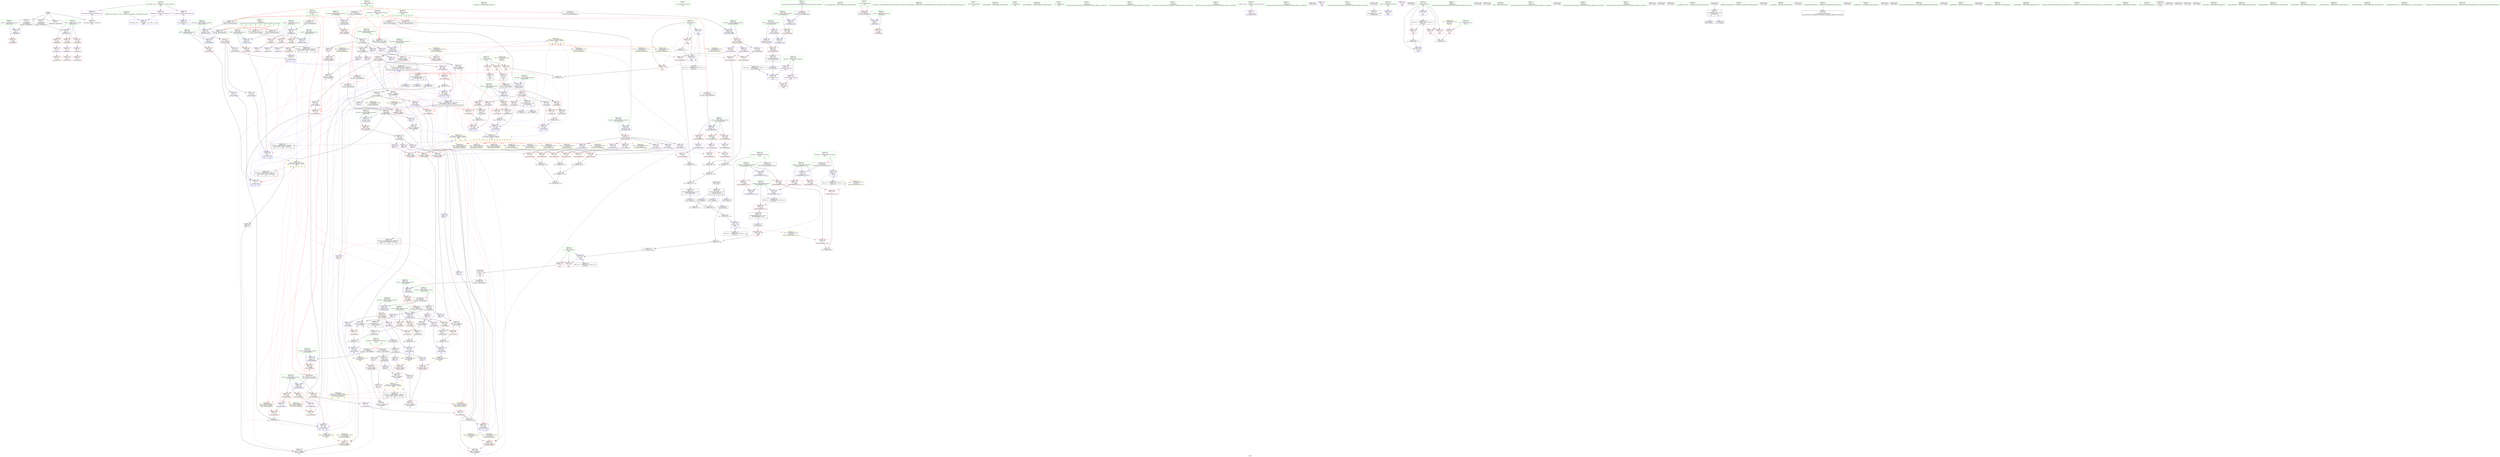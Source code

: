 digraph "SVFG" {
	label="SVFG";

	Node0x56290626ae20 [shape=record,color=grey,label="{NodeID: 0\nNullPtr}"];
	Node0x56290626ae20 -> Node0x562906286100[style=solid];
	Node0x56290626ae20 -> Node0x562906286200[style=solid];
	Node0x56290626ae20 -> Node0x5629062862d0[style=solid];
	Node0x56290626ae20 -> Node0x562906293010[style=solid];
	Node0x562906298ae0 [shape=record,color=yellow,style=double,label="{NodeID: 775\n28V_6 = CSCHI(MR_28V_4)\npts\{1240000 1240001 1240002 \}\nCS[]|{|<s1>25|<s2>25|<s3>25|<s4>35|<s5>35|<s6>35}}"];
	Node0x562906298ae0 -> Node0x5629062b9080[style=dashed];
	Node0x562906298ae0:s1 -> Node0x5629062beec0[style=dashed,color=red];
	Node0x562906298ae0:s2 -> Node0x5629062bf430[style=dashed,color=red];
	Node0x562906298ae0:s3 -> Node0x5629062bf510[style=dashed,color=red];
	Node0x562906298ae0:s4 -> Node0x5629062c0d50[style=dashed,color=red];
	Node0x562906298ae0:s5 -> Node0x5629062c0e30[style=dashed,color=red];
	Node0x562906298ae0:s6 -> Node0x5629062c0f10[style=dashed,color=red];
	Node0x562906292b00 [shape=record,color=red,label="{NodeID: 277\n567\<--566\ndummyVal\<--offset_2\n_ZN4vectmlEd\n}"];
	Node0x562906292b00 -> Node0x562906295a80[style=solid];
	Node0x562906283890 [shape=record,color=black,label="{NodeID: 111\n471\<--469\n\<--call\n_ZN4vectplERKS_\n}"];
	Node0x562906283890 -> Node0x56290628b310[style=solid];
	Node0x562906283890 -> Node0x56290628b3e0[style=solid];
	Node0x562906283890 -> Node0x56290628b4b0[style=solid];
	Node0x5629062b8680 [shape=record,color=black,label="{NodeID: 554\nMR_24V_2 = PHI(MR_24V_4, MR_24V_1, )\npts\{134 \}\n}"];
	Node0x5629062b8680 -> Node0x562906293860[style=dashed];
	Node0x5629062b8680 -> Node0x5629062b8680[style=dashed];
	Node0x562906287f70 [shape=record,color=red,label="{NodeID: 222\n303\<--302\n\<--y3\n_ZN4vectpLERKS_\n}"];
	Node0x562906287f70 -> Node0x5629062a2ed0[style=solid];
	Node0x562906284480 [shape=record,color=green,label="{NodeID: 56\n215\<--216\n_ZNSolsEi\<--_ZNSolsEi_field_insensitive\n}"];
	Node0x5629062f57d0 [shape=record,color=black,label="{NodeID: 831\n45 = PHI(127, 127, )\n1st arg _ZrsRSiR4vect }"];
	Node0x5629062f57d0 -> Node0x5629062931e0[style=solid];
	Node0x5629062958e0 [shape=record,color=blue, style = dotted,label="{NodeID: 333\n559\<--561\noffset_0\<--dummyVal\n_ZN4vectmlEd\n|{<s0>46|<s1>46}}"];
	Node0x5629062958e0:s0 -> Node0x562906292210[style=dashed,color=red];
	Node0x5629062958e0:s1 -> Node0x562906295f60[style=dashed,color=red];
	Node0x56290628b170 [shape=record,color=purple,label="{NodeID: 167\n553\<--470\noffset_1\<--\n}"];
	Node0x56290628b170 -> Node0x5629062955a0[style=solid];
	Node0x562906280850 [shape=record,color=green,label="{NodeID: 1\n7\<--1\n__dso_handle\<--dummyObj\nGlob }"];
	Node0x562906298c40 [shape=record,color=yellow,style=double,label="{NodeID: 776\n30V_6 = CSCHI(MR_30V_4)\npts\{1260000 1260001 1260002 \}\nCS[]|{|<s1>24|<s2>24|<s3>24|<s4>25|<s5>25|<s6>25|<s7>26|<s8>26|<s9>26|<s10>28|<s11>28|<s12>28|<s13>34|<s14>34|<s15>34}}"];
	Node0x562906298c40 -> Node0x5629062b9580[style=dashed];
	Node0x562906298c40:s1 -> Node0x562905f8d8f0[style=dashed,color=red];
	Node0x562906298c40:s2 -> Node0x5629062bc850[style=dashed,color=red];
	Node0x562906298c40:s3 -> Node0x5629062bc960[style=dashed,color=red];
	Node0x562906298c40:s4 -> Node0x5629062befd0[style=dashed,color=red];
	Node0x562906298c40:s5 -> Node0x5629062bf0b0[style=dashed,color=red];
	Node0x562906298c40:s6 -> Node0x5629062bf190[style=dashed,color=red];
	Node0x562906298c40:s7 -> Node0x562905f8d8f0[style=dashed,color=red];
	Node0x562906298c40:s8 -> Node0x5629062bc850[style=dashed,color=red];
	Node0x562906298c40:s9 -> Node0x5629062bc960[style=dashed,color=red];
	Node0x562906298c40:s10 -> Node0x562905f8d8f0[style=dashed,color=red];
	Node0x562906298c40:s11 -> Node0x5629062bc850[style=dashed,color=red];
	Node0x562906298c40:s12 -> Node0x5629062bc960[style=dashed,color=red];
	Node0x562906298c40:s13 -> Node0x5629062bf9d0[style=dashed,color=red];
	Node0x562906298c40:s14 -> Node0x5629062bfab0[style=dashed,color=red];
	Node0x562906298c40:s15 -> Node0x5629062bfb90[style=dashed,color=red];
	Node0x562906292bd0 [shape=record,color=red,label="{NodeID: 278\n570\<--569\ndummyVal\<--offset_0\n_ZN4vectmlEd\n}"];
	Node0x562906292bd0 -> Node0x562906295b50[style=solid];
	Node0x562906283960 [shape=record,color=black,label="{NodeID: 112\n494\<--475\n\<--agg.result\n_ZN4vectmlEd\n}"];
	Node0x562906283960 -> Node0x56290628ba60[style=solid];
	Node0x562906283960 -> Node0x56290628bb30[style=solid];
	Node0x562906283960 -> Node0x56290628bc00[style=solid];
	Node0x5629062b8b80 [shape=record,color=black,label="{NodeID: 555\nMR_26V_2 = PHI(MR_26V_3, MR_26V_1, )\npts\{1360000 \}\n}"];
	Node0x5629062b8b80 -> Node0x562906293a00[style=dashed];
	Node0x562906288040 [shape=record,color=red,label="{NodeID: 223\n308\<--307\n\<--z\n_ZN4vectpLERKS_\n}"];
	Node0x562906288040 -> Node0x5629062a3050[style=solid];
	Node0x562906284580 [shape=record,color=green,label="{NodeID: 57\n221\<--222\n_ZSt12setprecisioni\<--_ZSt12setprecisioni_field_insensitive\n}"];
	Node0x5629062f5950 [shape=record,color=black,label="{NodeID: 832\n396 = PHI(123, )\n0th arg _ZN4vect3dotERKS_ }"];
	Node0x5629062f5950 -> Node0x562906294d80[style=solid];
	Node0x5629062959b0 [shape=record,color=blue, style = dotted,label="{NodeID: 334\n562\<--564\noffset_1\<--dummyVal\n_ZN4vectmlEd\n|{<s0>46|<s1>46}}"];
	Node0x5629062959b0:s0 -> Node0x5629062922e0[style=dashed,color=red];
	Node0x5629062959b0:s1 -> Node0x562906296030[style=dashed,color=red];
	Node0x56290628b240 [shape=record,color=purple,label="{NodeID: 168\n556\<--470\noffset_2\<--\n}"];
	Node0x56290628b240 -> Node0x562906295670[style=solid];
	Node0x5629062808e0 [shape=record,color=green,label="{NodeID: 2\n8\<--1\n_ZSt3cin\<--dummyObj\nGlob |{<s0>18|<s1>20}}"];
	Node0x5629062808e0:s0 -> Node0x5629062f5680[style=solid,color=red];
	Node0x5629062808e0:s1 -> Node0x5629062f5680[style=solid,color=red];
	Node0x562906298da0 [shape=record,color=yellow,style=double,label="{NodeID: 777\n36V_3 = CSCHI(MR_36V_2)\npts\{1400000 1400001 1400002 \}\nCS[]|{|<s1>35}}"];
	Node0x562906298da0 -> Node0x5629062ba480[style=dashed];
	Node0x562906298da0:s1 -> Node0x5629062c1800[style=dashed,color=red];
	Node0x5629062bf9d0 [shape=record,color=yellow,style=double,label="{NodeID: 611\n104V_1 = ENCHI(MR_104V_0)\npts\{1260000 \}\nFun[_ZN4vectmlEd]}"];
	Node0x5629062bf9d0 -> Node0x562906292960[style=dashed];
	Node0x562906292ca0 [shape=record,color=red,label="{NodeID: 279\n573\<--572\ndummyVal\<--offset_1\n_ZN4vectmlEd\n}"];
	Node0x562906292ca0 -> Node0x562906295c20[style=solid];
	Node0x562906283a30 [shape=record,color=black,label="{NodeID: 113\n488\<--482\n\<--ref.tmp\n_ZN4vectmlEd\n}"];
	Node0x562906283a30 -> Node0x56290628b580[style=solid];
	Node0x562906283a30 -> Node0x56290628b650[style=solid];
	Node0x562906283a30 -> Node0x56290628b720[style=solid];
	Node0x5629062b9080 [shape=record,color=black,label="{NodeID: 556\nMR_28V_2 = PHI(MR_28V_6, MR_28V_1, )\npts\{1240000 1240001 1240002 \}\n|{<s0>14|<s1>14|<s2>14}}"];
	Node0x5629062b9080:s0 -> Node0x562906293ee0[style=dashed,color=red];
	Node0x5629062b9080:s1 -> Node0x562906293fb0[style=dashed,color=red];
	Node0x5629062b9080:s2 -> Node0x562906294080[style=dashed,color=red];
	Node0x562906288110 [shape=record,color=red,label="{NodeID: 224\n310\<--309\n\<--z5\n_ZN4vectpLERKS_\n}"];
	Node0x562906288110 -> Node0x5629062a3050[style=solid];
	Node0x562906284680 [shape=record,color=green,label="{NodeID: 58\n228\<--229\n_ZStlsIcSt11char_traitsIcEERSt13basic_ostreamIT_T0_ES6_St13_Setprecision\<--_ZStlsIcSt11char_traitsIcEERSt13basic_ostreamIT_T0_ES6_St13_Setprecision_field_insensitive\n}"];
	Node0x5629062f5a60 [shape=record,color=black,label="{NodeID: 833\n397 = PHI(125, )\n1st arg _ZN4vect3dotERKS_ }"];
	Node0x5629062f5a60 -> Node0x562906294e50[style=solid];
	Node0x562906295a80 [shape=record,color=blue, style = dotted,label="{NodeID: 335\n565\<--567\noffset_2\<--dummyVal\n_ZN4vectmlEd\n|{<s0>46|<s1>46}}"];
	Node0x562906295a80:s0 -> Node0x5629062923b0[style=dashed,color=red];
	Node0x562906295a80:s1 -> Node0x562906296100[style=dashed,color=red];
	Node0x56290628b310 [shape=record,color=purple,label="{NodeID: 169\n551\<--471\noffset_0\<--\n}"];
	Node0x56290628b310 -> Node0x5629062926f0[style=solid];
	Node0x562906280970 [shape=record,color=green,label="{NodeID: 3\n9\<--1\n_ZSt4cout\<--dummyObj\nGlob }"];
	Node0x562906298f00 [shape=record,color=yellow,style=double,label="{NodeID: 778\n34V_3 = CSCHI(MR_34V_2)\npts\{1380000 1380001 1380002 \}\nCS[]|{|<s1>36|<s2>36|<s3>36}}"];
	Node0x562906298f00 -> Node0x5629062b9f80[style=dashed];
	Node0x562906298f00:s1 -> Node0x562905f8d8f0[style=dashed,color=red];
	Node0x562906298f00:s2 -> Node0x5629062bc850[style=dashed,color=red];
	Node0x562906298f00:s3 -> Node0x5629062bc960[style=dashed,color=red];
	Node0x5629062bfab0 [shape=record,color=yellow,style=double,label="{NodeID: 612\n106V_1 = ENCHI(MR_106V_0)\npts\{1260001 \}\nFun[_ZN4vectmlEd]}"];
	Node0x5629062bfab0 -> Node0x562906292a30[style=dashed];
	Node0x562906292d70 [shape=record,color=red,label="{NodeID: 280\n576\<--575\ndummyVal\<--offset_2\n_ZN4vectmlEd\n}"];
	Node0x562906292d70 -> Node0x562906295cf0[style=solid];
	Node0x562906283b00 [shape=record,color=black,label="{NodeID: 114\n489\<--486\n\<--this1\n_ZN4vectmlEd\n}"];
	Node0x562906283b00 -> Node0x56290628b7f0[style=solid];
	Node0x562906283b00 -> Node0x56290628b8c0[style=solid];
	Node0x562906283b00 -> Node0x56290628b990[style=solid];
	Node0x5629062b9580 [shape=record,color=black,label="{NodeID: 557\nMR_30V_2 = PHI(MR_30V_6, MR_30V_1, )\npts\{1260000 1260001 1260002 \}\n|{<s0>15|<s1>15|<s2>15}}"];
	Node0x5629062b9580:s0 -> Node0x562906293ee0[style=dashed,color=red];
	Node0x5629062b9580:s1 -> Node0x562906293fb0[style=dashed,color=red];
	Node0x5629062b9580:s2 -> Node0x562906294080[style=dashed,color=red];
	Node0x5629062881e0 [shape=record,color=red,label="{NodeID: 225\n323\<--317\nthis1\<--this.addr\n_ZN4vectdVEd\n}"];
	Node0x5629062881e0 -> Node0x562906282fa0[style=solid];
	Node0x5629062881e0 -> Node0x562906289df0[style=solid];
	Node0x5629062881e0 -> Node0x562906289ec0[style=solid];
	Node0x5629062881e0 -> Node0x562906289f90[style=solid];
	Node0x562906284780 [shape=record,color=green,label="{NodeID: 59\n233\<--234\n_ZN4vectmlEd\<--_ZN4vectmlEd_field_insensitive\n}"];
	Node0x5629062f5b70 [shape=record,color=black,label="{NodeID: 834\n475 = PHI(139, )\n0th arg _ZN4vectmlEd }"];
	Node0x5629062f5b70 -> Node0x562906283960[style=solid];
	Node0x562906295b50 [shape=record,color=blue, style = dotted,label="{NodeID: 336\n568\<--570\noffset_0\<--dummyVal\n_ZN4vectmlEd\n|{<s0>34}}"];
	Node0x562906295b50:s0 -> Node0x562906298da0[style=dashed,color=blue];
	Node0x56290628b3e0 [shape=record,color=purple,label="{NodeID: 170\n554\<--471\noffset_1\<--\n}"];
	Node0x56290628b3e0 -> Node0x5629062927c0[style=solid];
	Node0x562906280a00 [shape=record,color=green,label="{NodeID: 4\n10\<--1\n.str\<--dummyObj\nGlob }"];
	Node0x562906299060 [shape=record,color=yellow,style=double,label="{NodeID: 779\n130V_3 = CSCHI(MR_130V_2)\npts\{4570000 \}\nCS[]}"];
	Node0x562906299060 -> Node0x5629062926f0[style=dashed];
	Node0x5629062bfb90 [shape=record,color=yellow,style=double,label="{NodeID: 613\n108V_1 = ENCHI(MR_108V_0)\npts\{1260002 \}\nFun[_ZN4vectmlEd]}"];
	Node0x5629062bfb90 -> Node0x562906292b00[style=dashed];
	Node0x562906292e40 [shape=record,color=blue,label="{NodeID: 281\n538\<--15\nllvm.global_ctors_0\<--\nGlob }"];
	Node0x562906283bd0 [shape=record,color=black,label="{NodeID: 115\n495\<--491\n\<--call\n_ZN4vectmlEd\n}"];
	Node0x562906283bd0 -> Node0x56290628bcd0[style=solid];
	Node0x562906283bd0 -> Node0x56290628bda0[style=solid];
	Node0x562906283bd0 -> Node0x56290628be70[style=solid];
	Node0x5629062b9a80 [shape=record,color=black,label="{NodeID: 558\nMR_32V_2 = PHI(MR_32V_3, MR_32V_1, )\npts\{1280000 1280001 1280002 \}\n|{<s0>16|<s1>16|<s2>16}}"];
	Node0x5629062b9a80:s0 -> Node0x562906293ee0[style=dashed,color=red];
	Node0x5629062b9a80:s1 -> Node0x562906293fb0[style=dashed,color=red];
	Node0x5629062b9a80:s2 -> Node0x562906294080[style=dashed,color=red];
	Node0x5629062882b0 [shape=record,color=red,label="{NodeID: 226\n324\<--319\n\<--d.addr\n_ZN4vectdVEd\n}"];
	Node0x5629062882b0 -> Node0x562906283070[style=solid];
	Node0x562906284880 [shape=record,color=green,label="{NodeID: 60\n236\<--237\n_ZN4vectplERKS_\<--_ZN4vectplERKS__field_insensitive\n}"];
	Node0x5629062f5c80 [shape=record,color=black,label="{NodeID: 835\n476 = PHI(125, )\n1st arg _ZN4vectmlEd }"];
	Node0x5629062f5c80 -> Node0x562906295740[style=solid];
	Node0x562906295c20 [shape=record,color=blue, style = dotted,label="{NodeID: 337\n571\<--573\noffset_1\<--dummyVal\n_ZN4vectmlEd\n|{<s0>34}}"];
	Node0x562906295c20:s0 -> Node0x562906298da0[style=dashed,color=blue];
	Node0x56290628b4b0 [shape=record,color=purple,label="{NodeID: 171\n557\<--471\noffset_2\<--\n}"];
	Node0x56290628b4b0 -> Node0x562906292890[style=solid];
	Node0x562906280a90 [shape=record,color=green,label="{NodeID: 5\n12\<--1\n.str.1\<--dummyObj\nGlob }"];
	Node0x5629062991c0 [shape=record,color=yellow,style=double,label="{NodeID: 780\n132V_3 = CSCHI(MR_132V_2)\npts\{4570001 \}\nCS[]}"];
	Node0x5629062991c0 -> Node0x5629062927c0[style=dashed];
	Node0x562906292f10 [shape=record,color=blue,label="{NodeID: 282\n539\<--16\nllvm.global_ctors_1\<--_GLOBAL__sub_I_ulzha_1_0.cpp\nGlob }"];
	Node0x562906288770 [shape=record,color=black,label="{NodeID: 116\n505\<--514\n_ZN4vectmLEd_ret\<--this1\n_ZN4vectmLEd\n|{<s0>46}}"];
	Node0x562906288770:s0 -> Node0x5629062f47c0[style=solid,color=blue];
	Node0x5629062b9f80 [shape=record,color=black,label="{NodeID: 559\nMR_34V_2 = PHI(MR_34V_3, MR_34V_1, )\npts\{1380000 1380001 1380002 \}\n|{<s0>35|<s1>35|<s2>35}}"];
	Node0x5629062b9f80:s0 -> Node0x5629062954d0[style=dashed,color=red];
	Node0x5629062b9f80:s1 -> Node0x5629062955a0[style=dashed,color=red];
	Node0x5629062b9f80:s2 -> Node0x562906295670[style=dashed,color=red];
	Node0x562906288380 [shape=record,color=red,label="{NodeID: 227\n330\<--319\n\<--d.addr\n_ZN4vectdVEd\n}"];
	Node0x562906288380 -> Node0x562906283140[style=solid];
	Node0x562906284980 [shape=record,color=green,label="{NodeID: 61\n259\<--260\nthis.addr\<--this.addr_field_insensitive\n_ZN4vectC2Eeee\n}"];
	Node0x562906284980 -> Node0x562906287680[style=solid];
	Node0x562906284980 -> Node0x562906293ba0[style=solid];
	Node0x5629062f5dc0 [shape=record,color=black,label="{NodeID: 836\n477 = PHI(231, )\n2nd arg _ZN4vectmlEd }"];
	Node0x5629062f5dc0 -> Node0x562906295810[style=solid];
	Node0x562906295cf0 [shape=record,color=blue, style = dotted,label="{NodeID: 338\n574\<--576\noffset_2\<--dummyVal\n_ZN4vectmlEd\n|{<s0>34}}"];
	Node0x562906295cf0:s0 -> Node0x562906298da0[style=dashed,color=blue];
	Node0x56290628b580 [shape=record,color=purple,label="{NodeID: 172\n559\<--488\noffset_0\<--\n}"];
	Node0x56290628b580 -> Node0x5629062958e0[style=solid];
	Node0x562906280b20 [shape=record,color=green,label="{NodeID: 6\n15\<--1\n\<--dummyObj\nCan only get source location for instruction, argument, global var or function.}"];
	Node0x5629062992a0 [shape=record,color=yellow,style=double,label="{NodeID: 781\n134V_3 = CSCHI(MR_134V_2)\npts\{4570002 \}\nCS[]}"];
	Node0x5629062992a0 -> Node0x562906292890[style=dashed];
	Node0x562906293010 [shape=record,color=blue, style = dotted,label="{NodeID: 283\n540\<--3\nllvm.global_ctors_2\<--dummyVal\nGlob }"];
	Node0x562906288840 [shape=record,color=black,label="{NodeID: 117\n516\<--515\nconv\<--\n_ZN4vectmLEd\n}"];
	Node0x562906288840 -> Node0x5629062a3ad0[style=solid];
	Node0x5629062ba480 [shape=record,color=black,label="{NodeID: 560\nMR_36V_2 = PHI(MR_36V_3, MR_36V_1, )\npts\{1400000 1400001 1400002 \}\n|{<s0>34|<s1>34|<s2>34}}"];
	Node0x5629062ba480:s0 -> Node0x562906295b50[style=dashed,color=red];
	Node0x5629062ba480:s1 -> Node0x562906295c20[style=dashed,color=red];
	Node0x5629062ba480:s2 -> Node0x562906295cf0[style=dashed,color=red];
	Node0x562906288450 [shape=record,color=red,label="{NodeID: 228\n336\<--319\n\<--d.addr\n_ZN4vectdVEd\n}"];
	Node0x562906288450 -> Node0x562906283210[style=solid];
	Node0x562906284a50 [shape=record,color=green,label="{NodeID: 62\n261\<--262\nx.addr\<--x.addr_field_insensitive\n_ZN4vectC2Eeee\n}"];
	Node0x562906284a50 -> Node0x562906287750[style=solid];
	Node0x562906284a50 -> Node0x562906293c70[style=solid];
	Node0x5629062f5f00 [shape=record,color=black,label="{NodeID: 837\n315 = PHI(123, 125, )\n0th arg _ZN4vectdVEd }"];
	Node0x5629062f5f00 -> Node0x562906294560[style=solid];
	Node0x562906295dc0 [shape=record,color=blue,label="{NodeID: 339\n508\<--506\nthis.addr\<--this\n_ZN4vectmLEd\n}"];
	Node0x562906295dc0 -> Node0x562906291ed0[style=dashed];
	Node0x56290628b650 [shape=record,color=purple,label="{NodeID: 173\n562\<--488\noffset_1\<--\n}"];
	Node0x56290628b650 -> Node0x5629062959b0[style=solid];
	Node0x562906280bb0 [shape=record,color=green,label="{NodeID: 7\n81\<--1\n\<--dummyObj\nCan only get source location for instruction, argument, global var or function.}"];
	Node0x562906299380 [shape=record,color=yellow,style=double,label="{NodeID: 782\n150V_3 = CSCHI(MR_150V_2)\npts\{4830000 \}\nCS[]}"];
	Node0x562906299380 -> Node0x562906292bd0[style=dashed];
	Node0x562906293110 [shape=record,color=blue,label="{NodeID: 284\n46\<--44\ns.addr\<--s\n_ZrsRSiR4vect\n}"];
	Node0x562906293110 -> Node0x56290628c1b0[style=dashed];
	Node0x562906288910 [shape=record,color=black,label="{NodeID: 118\n522\<--521\nconv2\<--\n_ZN4vectmLEd\n}"];
	Node0x562906288910 -> Node0x5629062a37d0[style=solid];
	Node0x5629062ba980 [shape=record,color=black,label="{NodeID: 561\nMR_88V_3 = PHI(MR_88V_4, MR_88V_2, )\npts\{374 \}\n}"];
	Node0x5629062ba980 -> Node0x562906290c20[style=dashed];
	Node0x562906288520 [shape=record,color=red,label="{NodeID: 229\n327\<--326\n\<--x\n_ZN4vectdVEd\n}"];
	Node0x562906288520 -> Node0x5629062a19d0[style=solid];
	Node0x562906284b20 [shape=record,color=green,label="{NodeID: 63\n263\<--264\ny.addr\<--y.addr_field_insensitive\n_ZN4vectC2Eeee\n}"];
	Node0x562906284b20 -> Node0x562906287820[style=solid];
	Node0x562906284b20 -> Node0x562906293d40[style=solid];
	Node0x5629062f6110 [shape=record,color=black,label="{NodeID: 838\n316 = PHI(178, 183, )\n1st arg _ZN4vectdVEd }"];
	Node0x5629062f6110 -> Node0x562906294630[style=solid];
	Node0x562906295e90 [shape=record,color=blue,label="{NodeID: 340\n510\<--507\nd.addr\<--d\n_ZN4vectmLEd\n}"];
	Node0x562906295e90 -> Node0x562906291fa0[style=dashed];
	Node0x562906295e90 -> Node0x562906292070[style=dashed];
	Node0x562906295e90 -> Node0x562906292140[style=dashed];
	Node0x56290628b720 [shape=record,color=purple,label="{NodeID: 174\n565\<--488\noffset_2\<--\n}"];
	Node0x56290628b720 -> Node0x562906295a80[style=solid];
	Node0x562906280c40 [shape=record,color=green,label="{NodeID: 8\n91\<--1\n\<--dummyObj\nCan only get source location for instruction, argument, global var or function.}"];
	Node0x5629062994e0 [shape=record,color=yellow,style=double,label="{NodeID: 783\n152V_3 = CSCHI(MR_152V_2)\npts\{4830001 \}\nCS[]}"];
	Node0x5629062994e0 -> Node0x562906292ca0[style=dashed];
	Node0x5629062931e0 [shape=record,color=blue,label="{NodeID: 285\n48\<--45\nv.addr\<--v\n_ZrsRSiR4vect\n}"];
	Node0x5629062931e0 -> Node0x56290628c280[style=dashed];
	Node0x5629062931e0 -> Node0x56290628c350[style=dashed];
	Node0x5629062931e0 -> Node0x56290628c420[style=dashed];
	Node0x5629062889e0 [shape=record,color=black,label="{NodeID: 119\n528\<--527\nconv4\<--\n_ZN4vectmLEd\n}"];
	Node0x5629062889e0 -> Node0x5629062a3650[style=solid];
	Node0x5629062885f0 [shape=record,color=red,label="{NodeID: 230\n333\<--332\n\<--y\n_ZN4vectdVEd\n}"];
	Node0x5629062885f0 -> Node0x5629062a1850[style=solid];
	Node0x562906284bf0 [shape=record,color=green,label="{NodeID: 64\n265\<--266\nz.addr\<--z.addr_field_insensitive\n_ZN4vectC2Eeee\n}"];
	Node0x562906284bf0 -> Node0x5629062878f0[style=solid];
	Node0x562906284bf0 -> Node0x562906293e10[style=solid];
	Node0x5629062f6290 [shape=record,color=black,label="{NodeID: 839\n506 = PHI(482, )\n0th arg _ZN4vectmLEd }"];
	Node0x5629062f6290 -> Node0x562906295dc0[style=solid];
	Node0x562906295f60 [shape=record,color=blue,label="{NodeID: 341\n517\<--519\nx\<--mul\n_ZN4vectmLEd\n|{<s0>46}}"];
	Node0x562906295f60:s0 -> Node0x562906299380[style=dashed,color=blue];
	Node0x56290628b7f0 [shape=record,color=purple,label="{NodeID: 175\n560\<--489\noffset_0\<--\n}"];
	Node0x56290628b7f0 -> Node0x562906292960[style=solid];
	Node0x562906280cd0 [shape=record,color=green,label="{NodeID: 9\n102\<--1\n\<--dummyObj\nCan only get source location for instruction, argument, global var or function.}"];
	Node0x5629062995c0 [shape=record,color=yellow,style=double,label="{NodeID: 784\n154V_3 = CSCHI(MR_154V_2)\npts\{4830002 \}\nCS[]}"];
	Node0x5629062995c0 -> Node0x562906292d70[style=dashed];
	Node0x5629062932b0 [shape=record,color=blue,label="{NodeID: 286\n73\<--71\ns.addr\<--s\n_ZlsRSoR4vect\n}"];
	Node0x5629062932b0 -> Node0x56290628c4f0[style=dashed];
	Node0x562906288ab0 [shape=record,color=purple,label="{NodeID: 120\n25\<--4\n\<--_ZStL8__ioinit\n__cxx_global_var_init\n}"];
	Node0x5629062bb380 [shape=record,color=black,label="{NodeID: 563\nMR_28V_4 = PHI(MR_28V_5, MR_28V_3, )\npts\{1240000 1240001 1240002 \}\n|{<s0>19|<s1>19|<s2>19|<s3>19|<s4>19|<s5>19|<s6>22|<s7>22|<s8>22|<s9>22|<s10>22|<s11>22}}"];
	Node0x5629062bb380:s0 -> Node0x562906287dd0[style=dashed,color=red];
	Node0x5629062bb380:s1 -> Node0x562906287f70[style=dashed,color=red];
	Node0x5629062bb380:s2 -> Node0x562906288110[style=dashed,color=red];
	Node0x5629062bb380:s3 -> Node0x5629062942f0[style=dashed,color=red];
	Node0x5629062bb380:s4 -> Node0x5629062943c0[style=dashed,color=red];
	Node0x5629062bb380:s5 -> Node0x562906294490[style=dashed,color=red];
	Node0x5629062bb380:s6 -> Node0x562906288520[style=dashed,color=red];
	Node0x5629062bb380:s7 -> Node0x5629062885f0[style=dashed,color=red];
	Node0x5629062bb380:s8 -> Node0x5629062905e0[style=dashed,color=red];
	Node0x5629062bb380:s9 -> Node0x562906294700[style=dashed,color=red];
	Node0x5629062bb380:s10 -> Node0x5629062947d0[style=dashed,color=red];
	Node0x5629062bb380:s11 -> Node0x5629062948a0[style=dashed,color=red];
	Node0x5629062905e0 [shape=record,color=red,label="{NodeID: 231\n339\<--338\n\<--z\n_ZN4vectdVEd\n}"];
	Node0x5629062905e0 -> Node0x5629062a1b50[style=solid];
	Node0x562906284cc0 [shape=record,color=green,label="{NodeID: 65\n285\<--286\nthis.addr\<--this.addr_field_insensitive\n_ZN4vectpLERKS_\n}"];
	Node0x562906284cc0 -> Node0x5629062879c0[style=solid];
	Node0x562906284cc0 -> Node0x562906294150[style=solid];
	Node0x5629062f63a0 [shape=record,color=black,label="{NodeID: 840\n507 = PHI(487, )\n1st arg _ZN4vectmLEd }"];
	Node0x5629062f63a0 -> Node0x562906295e90[style=solid];
	Node0x562906296030 [shape=record,color=blue,label="{NodeID: 342\n523\<--525\ny\<--mul3\n_ZN4vectmLEd\n|{<s0>46}}"];
	Node0x562906296030:s0 -> Node0x5629062994e0[style=dashed,color=blue];
	Node0x56290628b8c0 [shape=record,color=purple,label="{NodeID: 176\n563\<--489\noffset_1\<--\n}"];
	Node0x56290628b8c0 -> Node0x562906292a30[style=solid];
	Node0x562906280d60 [shape=record,color=green,label="{NodeID: 10\n142\<--1\n\<--dummyObj\nCan only get source location for instruction, argument, global var or function.}"];
	Node0x5629062ec750 [shape=record,color=black,label="{NodeID: 785\n100 = PHI()\n}"];
	Node0x562906293380 [shape=record,color=blue,label="{NodeID: 287\n75\<--72\nv.addr\<--v\n_ZlsRSoR4vect\n}"];
	Node0x562906293380 -> Node0x562906286710[style=dashed];
	Node0x562906293380 -> Node0x5629062867e0[style=dashed];
	Node0x562906293380 -> Node0x5629062868b0[style=dashed];
	Node0x562906288b80 [shape=record,color=purple,label="{NodeID: 121\n209\<--10\n\<--.str\nmain\n}"];
	Node0x5629062bb880 [shape=record,color=black,label="{NodeID: 564\nMR_30V_4 = PHI(MR_30V_5, MR_30V_3, )\npts\{1260000 1260001 1260002 \}\n|{<s0>21|<s1>21|<s2>21|<s3>21|<s4>21|<s5>21|<s6>23|<s7>23|<s8>23|<s9>23|<s10>23|<s11>23}}"];
	Node0x5629062bb880:s0 -> Node0x562906287dd0[style=dashed,color=red];
	Node0x5629062bb880:s1 -> Node0x562906287f70[style=dashed,color=red];
	Node0x5629062bb880:s2 -> Node0x562906288110[style=dashed,color=red];
	Node0x5629062bb880:s3 -> Node0x5629062942f0[style=dashed,color=red];
	Node0x5629062bb880:s4 -> Node0x5629062943c0[style=dashed,color=red];
	Node0x5629062bb880:s5 -> Node0x562906294490[style=dashed,color=red];
	Node0x5629062bb880:s6 -> Node0x562906288520[style=dashed,color=red];
	Node0x5629062bb880:s7 -> Node0x5629062885f0[style=dashed,color=red];
	Node0x5629062bb880:s8 -> Node0x5629062905e0[style=dashed,color=red];
	Node0x5629062bb880:s9 -> Node0x562906294700[style=dashed,color=red];
	Node0x5629062bb880:s10 -> Node0x5629062947d0[style=dashed,color=red];
	Node0x5629062bb880:s11 -> Node0x5629062948a0[style=dashed,color=red];
	Node0x562906290670 [shape=record,color=red,label="{NodeID: 232\n348\<--345\nthis1\<--this.addr\n_ZN4vect4normEv\n}"];
	Node0x562906290670 -> Node0x56290628a060[style=solid];
	Node0x562906290670 -> Node0x56290628a130[style=solid];
	Node0x562906290670 -> Node0x56290628a200[style=solid];
	Node0x562906290670 -> Node0x56290628a2d0[style=solid];
	Node0x562906290670 -> Node0x56290628a3a0[style=solid];
	Node0x562906290670 -> Node0x56290628a470[style=solid];
	Node0x562906284d90 [shape=record,color=green,label="{NodeID: 66\n287\<--288\nv2.addr\<--v2.addr_field_insensitive\n_ZN4vectpLERKS_\n}"];
	Node0x562906284d90 -> Node0x562906287a90[style=solid];
	Node0x562906284d90 -> Node0x562906287b60[style=solid];
	Node0x562906284d90 -> Node0x562906287c30[style=solid];
	Node0x562906284d90 -> Node0x562906294220[style=solid];
	Node0x5629062f64b0 [shape=record,color=black,label="{NodeID: 841\n449 = PHI(137, )\n0th arg _ZN4vectplERKS_ }"];
	Node0x5629062f64b0 -> Node0x562906283620[style=solid];
	Node0x562906296100 [shape=record,color=blue,label="{NodeID: 343\n529\<--531\nz\<--mul5\n_ZN4vectmLEd\n|{<s0>46}}"];
	Node0x562906296100:s0 -> Node0x5629062995c0[style=dashed,color=blue];
	Node0x56290628b990 [shape=record,color=purple,label="{NodeID: 177\n566\<--489\noffset_2\<--\n}"];
	Node0x56290628b990 -> Node0x562906292b00[style=solid];
	Node0x562906280df0 [shape=record,color=green,label="{NodeID: 11\n147\<--1\n\<--dummyObj\nCan only get source location for instruction, argument, global var or function.}"];
	Node0x5629062ec680 [shape=record,color=black,label="{NodeID: 786\n101 = PHI()\n}"];
	Node0x5629062ec680 -> Node0x562906286570[style=solid];
	Node0x562906293450 [shape=record,color=blue,label="{NodeID: 288\n113\<--142\nretval\<--\nmain\n}"];
	Node0x562906288c50 [shape=record,color=purple,label="{NodeID: 122\n217\<--12\n\<--.str.1\nmain\n}"];
	Node0x562906290740 [shape=record,color=red,label="{NodeID: 233\n350\<--349\n\<--x\n_ZN4vect4normEv\n}"];
	Node0x562906290740 -> Node0x5629062a1cd0[style=solid];
	Node0x562906284e60 [shape=record,color=green,label="{NodeID: 67\n317\<--318\nthis.addr\<--this.addr_field_insensitive\n_ZN4vectdVEd\n}"];
	Node0x562906284e60 -> Node0x5629062881e0[style=solid];
	Node0x562906284e60 -> Node0x562906294560[style=solid];
	Node0x5629062f65c0 [shape=record,color=black,label="{NodeID: 842\n450 = PHI(123, )\n1st arg _ZN4vectplERKS_ }"];
	Node0x5629062f65c0 -> Node0x5629062950c0[style=solid];
	Node0x56290628ba60 [shape=record,color=purple,label="{NodeID: 178\n568\<--494\noffset_0\<--\n}"];
	Node0x56290628ba60 -> Node0x562906295b50[style=solid];
	Node0x562906280e80 [shape=record,color=green,label="{NodeID: 12\n154\<--1\n\<--dummyObj\nCan only get source location for instruction, argument, global var or function.|{<s0>14|<s1>14|<s2>14|<s3>15|<s4>15|<s5>15|<s6>16|<s7>16|<s8>16}}"];
	Node0x562906280e80:s0 -> Node0x5629062f4f50[style=solid,color=red];
	Node0x562906280e80:s1 -> Node0x5629062f50e0[style=solid,color=red];
	Node0x562906280e80:s2 -> Node0x5629062f52a0[style=solid,color=red];
	Node0x562906280e80:s3 -> Node0x5629062f4f50[style=solid,color=red];
	Node0x562906280e80:s4 -> Node0x5629062f50e0[style=solid,color=red];
	Node0x562906280e80:s5 -> Node0x5629062f52a0[style=solid,color=red];
	Node0x562906280e80:s6 -> Node0x5629062f4f50[style=solid,color=red];
	Node0x562906280e80:s7 -> Node0x5629062f50e0[style=solid,color=red];
	Node0x562906280e80:s8 -> Node0x5629062f52a0[style=solid,color=red];
	Node0x5629062f2230 [shape=record,color=black,label="{NodeID: 787\n26 = PHI()\n}"];
	Node0x562906293520 [shape=record,color=blue,label="{NodeID: 289\n117\<--147\nit\<--\nmain\n}"];
	Node0x562906293520 -> Node0x5629062b7280[style=dashed];
	Node0x562906288d20 [shape=record,color=purple,label="{NodeID: 123\n538\<--14\nllvm.global_ctors_0\<--llvm.global_ctors\nGlob }"];
	Node0x562906288d20 -> Node0x562906292e40[style=solid];
	Node0x562905f8d8f0 [shape=record,color=yellow,style=double,label="{NodeID: 566\n80V_1 = ENCHI(MR_80V_0)\npts\{1260000 1380000 \}\nFun[_ZN4vect4normEv]}"];
	Node0x562905f8d8f0 -> Node0x562906290740[style=dashed];
	Node0x562905f8d8f0 -> Node0x562906290810[style=dashed];
	Node0x562906290810 [shape=record,color=red,label="{NodeID: 234\n352\<--351\n\<--x2\n_ZN4vect4normEv\n}"];
	Node0x562906290810 -> Node0x5629062a1cd0[style=solid];
	Node0x562906284f30 [shape=record,color=green,label="{NodeID: 68\n319\<--320\nd.addr\<--d.addr_field_insensitive\n_ZN4vectdVEd\n}"];
	Node0x562906284f30 -> Node0x5629062882b0[style=solid];
	Node0x562906284f30 -> Node0x562906288380[style=solid];
	Node0x562906284f30 -> Node0x562906288450[style=solid];
	Node0x562906284f30 -> Node0x562906294630[style=solid];
	Node0x5629062f6700 [shape=record,color=black,label="{NodeID: 843\n451 = PHI(139, )\n2nd arg _ZN4vectplERKS_ }"];
	Node0x5629062f6700 -> Node0x562906295190[style=solid];
	Node0x56290628bb30 [shape=record,color=purple,label="{NodeID: 179\n571\<--494\noffset_1\<--\n}"];
	Node0x56290628bb30 -> Node0x562906295c20[style=solid];
	Node0x562906280f40 [shape=record,color=green,label="{NodeID: 13\n196\<--1\n\<--dummyObj\nCan only get source location for instruction, argument, global var or function.}"];
	Node0x5629062f2300 [shape=record,color=black,label="{NodeID: 788\n210 = PHI()\n}"];
	Node0x5629062935f0 [shape=record,color=blue,label="{NodeID: 290\n121\<--142\ni\<--\nmain\n}"];
	Node0x5629062935f0 -> Node0x5629062871a0[style=dashed];
	Node0x5629062935f0 -> Node0x562906287270[style=dashed];
	Node0x5629062935f0 -> Node0x5629062936c0[style=dashed];
	Node0x5629062935f0 -> Node0x5629062b7780[style=dashed];
	Node0x562906288e20 [shape=record,color=purple,label="{NodeID: 124\n539\<--14\nllvm.global_ctors_1\<--llvm.global_ctors\nGlob }"];
	Node0x562906288e20 -> Node0x562906292f10[style=solid];
	Node0x5629062bc850 [shape=record,color=yellow,style=double,label="{NodeID: 567\n82V_1 = ENCHI(MR_82V_0)\npts\{1260001 1380001 \}\nFun[_ZN4vect4normEv]}"];
	Node0x5629062bc850 -> Node0x5629062908e0[style=dashed];
	Node0x5629062bc850 -> Node0x5629062909b0[style=dashed];
	Node0x5629062908e0 [shape=record,color=red,label="{NodeID: 235\n355\<--354\n\<--y\n_ZN4vect4normEv\n}"];
	Node0x5629062908e0 -> Node0x5629062a2750[style=solid];
	Node0x562906285000 [shape=record,color=green,label="{NodeID: 69\n345\<--346\nthis.addr\<--this.addr_field_insensitive\n_ZN4vect4normEv\n}"];
	Node0x562906285000 -> Node0x562906290670[style=solid];
	Node0x562906285000 -> Node0x562906294970[style=solid];
	Node0x5629062f6840 [shape=record,color=black,label="{NodeID: 844\n283 = PHI(123, 125, 456, )\n0th arg _ZN4vectpLERKS_ }"];
	Node0x5629062f6840 -> Node0x562906294150[style=solid];
	Node0x56290628bc00 [shape=record,color=purple,label="{NodeID: 180\n574\<--494\noffset_2\<--\n}"];
	Node0x56290628bc00 -> Node0x562906295cf0[style=solid];
	Node0x562906281000 [shape=record,color=green,label="{NodeID: 14\n220\<--1\n\<--dummyObj\nCan only get source location for instruction, argument, global var or function.|{<s0>32}}"];
	Node0x562906281000:s0 -> Node0x5629062f4cb0[style=solid,color=red];
	Node0x5629062f2430 [shape=record,color=black,label="{NodeID: 789\n214 = PHI()\n}"];
	Node0x5629062936c0 [shape=record,color=blue,label="{NodeID: 291\n121\<--174\ni\<--inc\nmain\n}"];
	Node0x5629062936c0 -> Node0x5629062871a0[style=dashed];
	Node0x5629062936c0 -> Node0x562906287270[style=dashed];
	Node0x5629062936c0 -> Node0x5629062936c0[style=dashed];
	Node0x5629062936c0 -> Node0x5629062b7780[style=dashed];
	Node0x562906288f20 [shape=record,color=purple,label="{NodeID: 125\n540\<--14\nllvm.global_ctors_2\<--llvm.global_ctors\nGlob }"];
	Node0x562906288f20 -> Node0x562906293010[style=solid];
	Node0x5629062bc960 [shape=record,color=yellow,style=double,label="{NodeID: 568\n84V_1 = ENCHI(MR_84V_0)\npts\{1260002 1380002 \}\nFun[_ZN4vect4normEv]}"];
	Node0x5629062bc960 -> Node0x562906290a80[style=dashed];
	Node0x5629062bc960 -> Node0x562906290b50[style=dashed];
	Node0x5629062909b0 [shape=record,color=red,label="{NodeID: 236\n357\<--356\n\<--y3\n_ZN4vect4normEv\n}"];
	Node0x5629062909b0 -> Node0x5629062a2750[style=solid];
	Node0x5629062850d0 [shape=record,color=green,label="{NodeID: 70\n367\<--368\nsqrtl\<--sqrtl_field_insensitive\n}"];
	Node0x5629062f6b20 [shape=record,color=black,label="{NodeID: 845\n284 = PHI(127, 127, 461, )\n1st arg _ZN4vectpLERKS_ }"];
	Node0x5629062f6b20 -> Node0x562906294220[style=solid];
	Node0x56290628bcd0 [shape=record,color=purple,label="{NodeID: 181\n569\<--495\noffset_0\<--\n}"];
	Node0x56290628bcd0 -> Node0x562906292bd0[style=solid];
	Node0x562906281160 [shape=record,color=green,label="{NodeID: 15\n244\<--1\n\<--dummyObj\nCan only get source location for instruction, argument, global var or function.}"];
	Node0x5629062f2530 [shape=record,color=black,label="{NodeID: 790\n218 = PHI()\n}"];
	Node0x562906293790 [shape=record,color=blue,label="{NodeID: 292\n131\<--195\nref.tmp\<--sub\nmain\n|{|<s2>27}}"];
	Node0x562906293790 -> Node0x5629062874e0[style=dashed];
	Node0x562906293790 -> Node0x5629062b8180[style=dashed];
	Node0x562906293790:s2 -> Node0x5629062bd3d0[style=dashed,color=red];
	Node0x562906289020 [shape=record,color=purple,label="{NodeID: 126\n54\<--53\nx\<--\n_ZrsRSiR4vect\n}"];
	Node0x562906290a80 [shape=record,color=red,label="{NodeID: 237\n361\<--360\n\<--z\n_ZN4vect4normEv\n}"];
	Node0x562906290a80 -> Node0x5629062a1fd0[style=solid];
	Node0x5629062851d0 [shape=record,color=green,label="{NodeID: 71\n373\<--374\nretval\<--retval_field_insensitive\n_ZSt3maxIeERKT_S2_S2_\n}"];
	Node0x5629062851d0 -> Node0x562906290c20[style=solid];
	Node0x5629062851d0 -> Node0x562906294be0[style=solid];
	Node0x5629062851d0 -> Node0x562906294cb0[style=solid];
	Node0x56290628bda0 [shape=record,color=purple,label="{NodeID: 182\n572\<--495\noffset_1\<--\n}"];
	Node0x56290628bda0 -> Node0x562906292ca0[style=solid];
	Node0x5629062811f0 [shape=record,color=green,label="{NodeID: 16\n465\<--1\n\<--dummyObj\nCan only get source location for instruction, argument, global var or function.}"];
	Node0x5629062f2630 [shape=record,color=black,label="{NodeID: 791\n219 = PHI(435, )\n}"];
	Node0x5629062f2630 -> Node0x562906293a00[style=solid];
	Node0x562906293860 [shape=record,color=blue,label="{NodeID: 293\n133\<--154\nref.tmp15\<--\nmain\n|{|<s2>27}}"];
	Node0x562906293860 -> Node0x5629062874e0[style=dashed];
	Node0x562906293860 -> Node0x5629062b8680[style=dashed];
	Node0x562906293860:s2 -> Node0x5629062bd4e0[style=dashed,color=red];
	Node0x5629062890f0 [shape=record,color=purple,label="{NodeID: 127\n59\<--58\ny\<--\n_ZrsRSiR4vect\n}"];
	Node0x562906290b50 [shape=record,color=red,label="{NodeID: 238\n363\<--362\n\<--z5\n_ZN4vect4normEv\n}"];
	Node0x562906290b50 -> Node0x5629062a1fd0[style=solid];
	Node0x5629062852a0 [shape=record,color=green,label="{NodeID: 72\n375\<--376\n__a.addr\<--__a.addr_field_insensitive\n_ZSt3maxIeERKT_S2_S2_\n}"];
	Node0x5629062852a0 -> Node0x562906290cf0[style=solid];
	Node0x5629062852a0 -> Node0x562906290dc0[style=solid];
	Node0x5629062852a0 -> Node0x562906294a40[style=solid];
	Node0x56290628be70 [shape=record,color=purple,label="{NodeID: 183\n575\<--495\noffset_2\<--\n}"];
	Node0x56290628be70 -> Node0x562906292d70[style=solid];
	Node0x562906281280 [shape=record,color=green,label="{NodeID: 17\n466\<--1\n\<--dummyObj\nCan only get source location for instruction, argument, global var or function.}"];
	Node0x5629062f27c0 [shape=record,color=black,label="{NodeID: 792\n227 = PHI()\n}"];
	Node0x562906293930 [shape=record,color=blue,label="{NodeID: 294\n129\<--207\ns\<--cond\nmain\n}"];
	Node0x562906293930 -> Node0x562906287340[style=dashed];
	Node0x562906293930 -> Node0x562906287410[style=dashed];
	Node0x562906293930 -> Node0x5629062b7c80[style=dashed];
	Node0x5629062891c0 [shape=record,color=purple,label="{NodeID: 128\n62\<--61\nz\<--\n_ZrsRSiR4vect\n}"];
	Node0x562906290c20 [shape=record,color=red,label="{NodeID: 239\n393\<--373\n\<--retval\n_ZSt3maxIeERKT_S2_S2_\n}"];
	Node0x562906290c20 -> Node0x5629062833b0[style=solid];
	Node0x562906285370 [shape=record,color=green,label="{NodeID: 73\n377\<--378\n__b.addr\<--__b.addr_field_insensitive\n_ZSt3maxIeERKT_S2_S2_\n}"];
	Node0x562906285370 -> Node0x562906290e90[style=solid];
	Node0x562906285370 -> Node0x562906290f60[style=solid];
	Node0x562906285370 -> Node0x562906294b10[style=solid];
	Node0x56290628bf40 [shape=record,color=purple,label="{NodeID: 184\n517\<--514\nx\<--this1\n_ZN4vectmLEd\n}"];
	Node0x56290628bf40 -> Node0x562906292210[style=solid];
	Node0x56290628bf40 -> Node0x562906295f60[style=solid];
	Node0x562906281340 [shape=record,color=green,label="{NodeID: 18\n4\<--6\n_ZStL8__ioinit\<--_ZStL8__ioinit_field_insensitive\nGlob }"];
	Node0x562906281340 -> Node0x562906288ab0[style=solid];
	Node0x5629062f2890 [shape=record,color=black,label="{NodeID: 793\n55 = PHI()\n}"];
	Node0x562906293a00 [shape=record,color=blue,label="{NodeID: 295\n223\<--219\ncoerce.dive\<--call22\nmain\n}"];
	Node0x562906293a00 -> Node0x5629062875b0[style=dashed];
	Node0x562906293a00 -> Node0x5629062b8b80[style=dashed];
	Node0x562906289290 [shape=record,color=purple,label="{NodeID: 129\n85\<--84\nx\<--\n_ZlsRSoR4vect\n}"];
	Node0x562906289290 -> Node0x562906286980[style=solid];
	Node0x562906290cf0 [shape=record,color=red,label="{NodeID: 240\n381\<--375\n\<--__a.addr\n_ZSt3maxIeERKT_S2_S2_\n}"];
	Node0x562906290cf0 -> Node0x562906291030[style=solid];
	Node0x562906285440 [shape=record,color=green,label="{NodeID: 74\n398\<--399\nthis.addr\<--this.addr_field_insensitive\n_ZN4vect3dotERKS_\n}"];
	Node0x562906285440 -> Node0x5629062911d0[style=solid];
	Node0x562906285440 -> Node0x562906294d80[style=solid];
	Node0x56290628c010 [shape=record,color=purple,label="{NodeID: 185\n523\<--514\ny\<--this1\n_ZN4vectmLEd\n}"];
	Node0x56290628c010 -> Node0x5629062922e0[style=solid];
	Node0x56290628c010 -> Node0x562906296030[style=solid];
	Node0x562906281400 [shape=record,color=green,label="{NodeID: 19\n14\<--18\nllvm.global_ctors\<--llvm.global_ctors_field_insensitive\nGlob }"];
	Node0x562906281400 -> Node0x562906288d20[style=solid];
	Node0x562906281400 -> Node0x562906288e20[style=solid];
	Node0x562906281400 -> Node0x562906288f20[style=solid];
	Node0x5629062f2960 [shape=record,color=black,label="{NodeID: 794\n60 = PHI()\n}"];
	Node0x562906293ad0 [shape=record,color=blue,label="{NodeID: 296\n117\<--247\nit\<--inc34\nmain\n}"];
	Node0x562906293ad0 -> Node0x5629062b7280[style=dashed];
	Node0x562906289360 [shape=record,color=purple,label="{NodeID: 130\n93\<--92\ny\<--\n_ZlsRSoR4vect\n}"];
	Node0x562906289360 -> Node0x562906286a50[style=solid];
	Node0x562906290dc0 [shape=record,color=red,label="{NodeID: 241\n390\<--375\n\<--__a.addr\n_ZSt3maxIeERKT_S2_S2_\n}"];
	Node0x562906290dc0 -> Node0x562906294cb0[style=solid];
	Node0x562906285510 [shape=record,color=green,label="{NodeID: 75\n400\<--401\nv2.addr\<--v2.addr_field_insensitive\n_ZN4vect3dotERKS_\n}"];
	Node0x562906285510 -> Node0x5629062912a0[style=solid];
	Node0x562906285510 -> Node0x562906291370[style=solid];
	Node0x562906285510 -> Node0x562906291440[style=solid];
	Node0x562906285510 -> Node0x562906294e50[style=solid];
	Node0x56290628c0e0 [shape=record,color=purple,label="{NodeID: 186\n529\<--514\nz\<--this1\n_ZN4vectmLEd\n}"];
	Node0x56290628c0e0 -> Node0x5629062923b0[style=solid];
	Node0x56290628c0e0 -> Node0x562906296100[style=solid];
	Node0x5629062814c0 [shape=record,color=green,label="{NodeID: 20\n19\<--20\n__cxx_global_var_init\<--__cxx_global_var_init_field_insensitive\n}"];
	Node0x5629062f2a30 [shape=record,color=black,label="{NodeID: 795\n63 = PHI()\n}"];
	Node0x5629062f2a30 -> Node0x5629062864a0[style=solid];
	Node0x562906293ba0 [shape=record,color=blue,label="{NodeID: 297\n259\<--255\nthis.addr\<--this\n_ZN4vectC2Eeee\n}"];
	Node0x562906293ba0 -> Node0x562906287680[style=dashed];
	Node0x562906289430 [shape=record,color=purple,label="{NodeID: 131\n98\<--97\nz\<--\n_ZlsRSoR4vect\n}"];
	Node0x562906289430 -> Node0x562906286b20[style=solid];
	Node0x562906290e90 [shape=record,color=red,label="{NodeID: 242\n383\<--377\n\<--__b.addr\n_ZSt3maxIeERKT_S2_S2_\n}"];
	Node0x562906290e90 -> Node0x562906291100[style=solid];
	Node0x5629062855e0 [shape=record,color=green,label="{NodeID: 76\n437\<--438\nretval\<--retval_field_insensitive\n_ZSt12setprecisioni\n}"];
	Node0x5629062855e0 -> Node0x56290628aa20[style=solid];
	Node0x5629062855e0 -> Node0x56290628aaf0[style=solid];
	Node0x5629062a12b0 [shape=record,color=black,label="{NodeID: 519\n207 = PHI(204, 154, )\n}"];
	Node0x5629062a12b0 -> Node0x562906293930[style=solid];
	Node0x56290628c1b0 [shape=record,color=red,label="{NodeID: 187\n52\<--46\n\<--s.addr\n_ZrsRSiR4vect\n}"];
	Node0x562906281580 [shape=record,color=green,label="{NodeID: 21\n23\<--24\n_ZNSt8ios_base4InitC1Ev\<--_ZNSt8ios_base4InitC1Ev_field_insensitive\n}"];
	Node0x5629062f2b30 [shape=record,color=black,label="{NodeID: 796\n80 = PHI()\n}"];
	Node0x562906293c70 [shape=record,color=blue,label="{NodeID: 298\n261\<--256\nx.addr\<--x\n_ZN4vectC2Eeee\n}"];
	Node0x562906293c70 -> Node0x562906287750[style=dashed];
	Node0x562906289500 [shape=record,color=purple,label="{NodeID: 132\n223\<--135\ncoerce.dive\<--agg.tmp\nmain\n}"];
	Node0x562906289500 -> Node0x562906293a00[style=solid];
	Node0x562906290f60 [shape=record,color=red,label="{NodeID: 243\n387\<--377\n\<--__b.addr\n_ZSt3maxIeERKT_S2_S2_\n}"];
	Node0x562906290f60 -> Node0x562906294be0[style=solid];
	Node0x5629062856b0 [shape=record,color=green,label="{NodeID: 77\n439\<--440\n__n.addr\<--__n.addr_field_insensitive\n_ZSt12setprecisioni\n}"];
	Node0x5629062856b0 -> Node0x5629062919f0[style=solid];
	Node0x5629062856b0 -> Node0x562906294f20[style=solid];
	Node0x5629062a1850 [shape=record,color=grey,label="{NodeID: 520\n334 = Binary(333, 331, )\n}"];
	Node0x5629062a1850 -> Node0x5629062947d0[style=solid];
	Node0x56290628c280 [shape=record,color=red,label="{NodeID: 188\n53\<--48\n\<--v.addr\n_ZrsRSiR4vect\n}"];
	Node0x56290628c280 -> Node0x562906289020[style=solid];
	Node0x562906281640 [shape=record,color=green,label="{NodeID: 22\n29\<--30\n__cxa_atexit\<--__cxa_atexit_field_insensitive\n}"];
	Node0x5629062f2c30 [shape=record,color=black,label="{NodeID: 797\n87 = PHI()\n}"];
	Node0x562906293d40 [shape=record,color=blue,label="{NodeID: 299\n263\<--257\ny.addr\<--y\n_ZN4vectC2Eeee\n}"];
	Node0x562906293d40 -> Node0x562906287820[style=dashed];
	Node0x5629062895d0 [shape=record,color=purple,label="{NodeID: 133\n225\<--135\ncoerce.dive23\<--agg.tmp\nmain\n}"];
	Node0x5629062895d0 -> Node0x5629062875b0[style=solid];
	Node0x562906291030 [shape=record,color=red,label="{NodeID: 244\n382\<--381\n\<--\n_ZSt3maxIeERKT_S2_S2_\n}"];
	Node0x562906291030 -> Node0x5629062a3f50[style=solid];
	Node0x562906285780 [shape=record,color=green,label="{NodeID: 78\n452\<--453\nthis.addr\<--this.addr_field_insensitive\n_ZN4vectplERKS_\n}"];
	Node0x562906285780 -> Node0x562906291b90[style=solid];
	Node0x562906285780 -> Node0x5629062950c0[style=solid];
	Node0x5629062a19d0 [shape=record,color=grey,label="{NodeID: 521\n328 = Binary(327, 325, )\n}"];
	Node0x5629062a19d0 -> Node0x562906294700[style=solid];
	Node0x56290628c350 [shape=record,color=red,label="{NodeID: 189\n58\<--48\n\<--v.addr\n_ZrsRSiR4vect\n}"];
	Node0x56290628c350 -> Node0x5629062890f0[style=solid];
	Node0x562906281700 [shape=record,color=green,label="{NodeID: 23\n28\<--34\n_ZNSt8ios_base4InitD1Ev\<--_ZNSt8ios_base4InitD1Ev_field_insensitive\n}"];
	Node0x562906281700 -> Node0x5629062863a0[style=solid];
	Node0x5629062f2d30 [shape=record,color=black,label="{NodeID: 798\n90 = PHI()\n}"];
	Node0x5629062c0d50 [shape=record,color=yellow,style=double,label="{NodeID: 632\n98V_1 = ENCHI(MR_98V_0)\npts\{1240000 \}\nFun[_ZN4vectplERKS_]}"];
	Node0x5629062c0d50 -> Node0x562906292480[style=dashed];
	Node0x5629062c0d50 -> Node0x5629062926f0[style=dashed];
	Node0x562906293e10 [shape=record,color=blue,label="{NodeID: 300\n265\<--258\nz.addr\<--z\n_ZN4vectC2Eeee\n}"];
	Node0x562906293e10 -> Node0x5629062878f0[style=dashed];
	Node0x5629062896a0 [shape=record,color=purple,label="{NodeID: 134\n272\<--271\nx2\<--this1\n_ZN4vectC2Eeee\n}"];
	Node0x5629062896a0 -> Node0x562906293ee0[style=solid];
	Node0x562906291100 [shape=record,color=red,label="{NodeID: 245\n384\<--383\n\<--\n_ZSt3maxIeERKT_S2_S2_\n}"];
	Node0x562906291100 -> Node0x5629062a3f50[style=solid];
	Node0x562906285850 [shape=record,color=green,label="{NodeID: 79\n454\<--455\nv2.addr\<--v2.addr_field_insensitive\n_ZN4vectplERKS_\n}"];
	Node0x562906285850 -> Node0x562906291c60[style=solid];
	Node0x562906285850 -> Node0x562906295190[style=solid];
	Node0x5629062a1b50 [shape=record,color=grey,label="{NodeID: 522\n340 = Binary(339, 337, )\n}"];
	Node0x5629062a1b50 -> Node0x5629062948a0[style=solid];
	Node0x56290628c420 [shape=record,color=red,label="{NodeID: 190\n61\<--48\n\<--v.addr\n_ZrsRSiR4vect\n}"];
	Node0x56290628c420 -> Node0x5629062891c0[style=solid];
	Node0x5629062817c0 [shape=record,color=green,label="{NodeID: 24\n41\<--42\n_ZrsRSiR4vect\<--_ZrsRSiR4vect_field_insensitive\n}"];
	Node0x5629062f2e30 [shape=record,color=black,label="{NodeID: 799\n95 = PHI()\n}"];
	Node0x5629062c0e30 [shape=record,color=yellow,style=double,label="{NodeID: 633\n100V_1 = ENCHI(MR_100V_0)\npts\{1240001 \}\nFun[_ZN4vectplERKS_]}"];
	Node0x5629062c0e30 -> Node0x562906292550[style=dashed];
	Node0x5629062c0e30 -> Node0x5629062927c0[style=dashed];
	Node0x562906293ee0 [shape=record,color=blue,label="{NodeID: 301\n272\<--273\nx2\<--\n_ZN4vectC2Eeee\n|{<s0>14|<s1>15|<s2>16}}"];
	Node0x562906293ee0:s0 -> Node0x5629062bb380[style=dashed,color=blue];
	Node0x562906293ee0:s1 -> Node0x5629062bb880[style=dashed,color=blue];
	Node0x562906293ee0:s2 -> Node0x5629062986c0[style=dashed,color=blue];
	Node0x562906289770 [shape=record,color=purple,label="{NodeID: 135\n275\<--271\ny3\<--this1\n_ZN4vectC2Eeee\n}"];
	Node0x562906289770 -> Node0x562906293fb0[style=solid];
	Node0x5629062bd3d0 [shape=record,color=yellow,style=double,label="{NodeID: 578\n22V_1 = ENCHI(MR_22V_0)\npts\{132 \}\nFun[_ZSt3maxIeERKT_S2_S2_]}"];
	Node0x5629062bd3d0 -> Node0x562906291030[style=dashed];
	Node0x5629062911d0 [shape=record,color=red,label="{NodeID: 246\n404\<--398\nthis1\<--this.addr\n_ZN4vect3dotERKS_\n}"];
	Node0x5629062911d0 -> Node0x56290628a540[style=solid];
	Node0x5629062911d0 -> Node0x56290628a610[style=solid];
	Node0x5629062911d0 -> Node0x56290628a6e0[style=solid];
	Node0x562906285920 [shape=record,color=green,label="{NodeID: 80\n456\<--457\nref.tmp\<--ref.tmp_field_insensitive\n_ZN4vectplERKS_\n|{|<s1>43}}"];
	Node0x562906285920 -> Node0x5629062836f0[style=solid];
	Node0x562906285920:s1 -> Node0x5629062f6840[style=solid,color=red];
	Node0x5629062a1cd0 [shape=record,color=grey,label="{NodeID: 523\n353 = Binary(350, 352, )\n}"];
	Node0x5629062a1cd0 -> Node0x5629062a25d0[style=solid];
	Node0x56290628c4f0 [shape=record,color=red,label="{NodeID: 191\n79\<--73\n\<--s.addr\n_ZlsRSoR4vect\n}"];
	Node0x5629062818c0 [shape=record,color=green,label="{NodeID: 25\n46\<--47\ns.addr\<--s.addr_field_insensitive\n_ZrsRSiR4vect\n}"];
	Node0x5629062818c0 -> Node0x56290628c1b0[style=solid];
	Node0x5629062818c0 -> Node0x562906293110[style=solid];
	Node0x5629062f2f30 [shape=record,color=black,label="{NodeID: 800\n96 = PHI()\n}"];
	Node0x5629062c0f10 [shape=record,color=yellow,style=double,label="{NodeID: 634\n102V_1 = ENCHI(MR_102V_0)\npts\{1240002 \}\nFun[_ZN4vectplERKS_]}"];
	Node0x5629062c0f10 -> Node0x562906292620[style=dashed];
	Node0x5629062c0f10 -> Node0x562906292890[style=dashed];
	Node0x562906293fb0 [shape=record,color=blue,label="{NodeID: 302\n275\<--276\ny3\<--\n_ZN4vectC2Eeee\n|{<s0>14|<s1>15|<s2>16}}"];
	Node0x562906293fb0:s0 -> Node0x5629062bb380[style=dashed,color=blue];
	Node0x562906293fb0:s1 -> Node0x5629062bb880[style=dashed,color=blue];
	Node0x562906293fb0:s2 -> Node0x5629062986c0[style=dashed,color=blue];
	Node0x562906289840 [shape=record,color=purple,label="{NodeID: 136\n278\<--271\nz4\<--this1\n_ZN4vectC2Eeee\n}"];
	Node0x562906289840 -> Node0x562906294080[style=solid];
	Node0x5629062bd4e0 [shape=record,color=yellow,style=double,label="{NodeID: 579\n24V_1 = ENCHI(MR_24V_0)\npts\{134 \}\nFun[_ZSt3maxIeERKT_S2_S2_]}"];
	Node0x5629062bd4e0 -> Node0x562906291100[style=dashed];
	Node0x5629062912a0 [shape=record,color=red,label="{NodeID: 247\n407\<--400\n\<--v2.addr\n_ZN4vect3dotERKS_\n}"];
	Node0x5629062912a0 -> Node0x56290628a7b0[style=solid];
	Node0x5629062859f0 [shape=record,color=green,label="{NodeID: 81\n467\<--468\nllvm.memcpy.p0i8.p0i8.i64\<--llvm.memcpy.p0i8.p0i8.i64_field_insensitive\n}"];
	Node0x5629062a1e50 [shape=record,color=grey,label="{NodeID: 524\n297 = Binary(296, 294, )\n}"];
	Node0x5629062a1e50 -> Node0x5629062942f0[style=solid];
	Node0x562906286710 [shape=record,color=red,label="{NodeID: 192\n84\<--75\n\<--v.addr\n_ZlsRSoR4vect\n}"];
	Node0x562906286710 -> Node0x562906289290[style=solid];
	Node0x562906281990 [shape=record,color=green,label="{NodeID: 26\n48\<--49\nv.addr\<--v.addr_field_insensitive\n_ZrsRSiR4vect\n}"];
	Node0x562906281990 -> Node0x56290628c280[style=solid];
	Node0x562906281990 -> Node0x56290628c350[style=solid];
	Node0x562906281990 -> Node0x56290628c420[style=solid];
	Node0x562906281990 -> Node0x5629062931e0[style=solid];
	Node0x5629062f3030 [shape=record,color=black,label="{NodeID: 801\n143 = PHI()\n}"];
	Node0x5629062c0ff0 [shape=record,color=yellow,style=double,label="{NodeID: 635\n104V_1 = ENCHI(MR_104V_0)\npts\{1260000 \}\nFun[_ZN4vectplERKS_]}"];
	Node0x5629062c0ff0 -> Node0x5629062926f0[style=dashed];
	Node0x562906294080 [shape=record,color=blue,label="{NodeID: 303\n278\<--279\nz4\<--\n_ZN4vectC2Eeee\n|{<s0>14|<s1>15|<s2>16}}"];
	Node0x562906294080:s0 -> Node0x5629062bb380[style=dashed,color=blue];
	Node0x562906294080:s1 -> Node0x5629062bb880[style=dashed,color=blue];
	Node0x562906294080:s2 -> Node0x5629062986c0[style=dashed,color=blue];
	Node0x562906289910 [shape=record,color=purple,label="{NodeID: 137\n295\<--291\nx2\<--this1\n_ZN4vectpLERKS_\n}"];
	Node0x562906289910 -> Node0x562906287dd0[style=solid];
	Node0x562906289910 -> Node0x5629062942f0[style=solid];
	Node0x562906291370 [shape=record,color=red,label="{NodeID: 248\n413\<--400\n\<--v2.addr\n_ZN4vect3dotERKS_\n}"];
	Node0x562906291370 -> Node0x56290628a880[style=solid];
	Node0x562906285af0 [shape=record,color=green,label="{NodeID: 82\n478\<--479\nthis.addr\<--this.addr_field_insensitive\n_ZN4vectmlEd\n}"];
	Node0x562906285af0 -> Node0x562906291d30[style=solid];
	Node0x562906285af0 -> Node0x562906295740[style=solid];
	Node0x5629062a1fd0 [shape=record,color=grey,label="{NodeID: 525\n364 = Binary(361, 363, )\n}"];
	Node0x5629062a1fd0 -> Node0x5629062a2bd0[style=solid];
	Node0x5629062867e0 [shape=record,color=red,label="{NodeID: 193\n92\<--75\n\<--v.addr\n_ZlsRSoR4vect\n}"];
	Node0x5629062867e0 -> Node0x562906289360[style=solid];
	Node0x562906281a60 [shape=record,color=green,label="{NodeID: 27\n56\<--57\n_ZNSirsERe\<--_ZNSirsERe_field_insensitive\n}"];
	Node0x5629062f3100 [shape=record,color=black,label="{NodeID: 802\n159 = PHI()\n}"];
	Node0x5629062c10d0 [shape=record,color=yellow,style=double,label="{NodeID: 636\n106V_1 = ENCHI(MR_106V_0)\npts\{1260001 \}\nFun[_ZN4vectplERKS_]}"];
	Node0x5629062c10d0 -> Node0x5629062927c0[style=dashed];
	Node0x562906294150 [shape=record,color=blue,label="{NodeID: 304\n285\<--283\nthis.addr\<--this\n_ZN4vectpLERKS_\n}"];
	Node0x562906294150 -> Node0x5629062879c0[style=dashed];
	Node0x5629062899e0 [shape=record,color=purple,label="{NodeID: 138\n302\<--291\ny3\<--this1\n_ZN4vectpLERKS_\n}"];
	Node0x5629062899e0 -> Node0x562906287f70[style=solid];
	Node0x5629062899e0 -> Node0x5629062943c0[style=solid];
	Node0x562906291440 [shape=record,color=red,label="{NodeID: 249\n420\<--400\n\<--v2.addr\n_ZN4vect3dotERKS_\n}"];
	Node0x562906291440 -> Node0x56290628a950[style=solid];
	Node0x562906285bc0 [shape=record,color=green,label="{NodeID: 83\n480\<--481\nd.addr\<--d.addr_field_insensitive\n_ZN4vectmlEd\n}"];
	Node0x562906285bc0 -> Node0x562906291e00[style=solid];
	Node0x562906285bc0 -> Node0x562906295810[style=solid];
	Node0x5629062a2150 [shape=record,color=grey,label="{NodeID: 526\n410 = Binary(406, 409, )\n}"];
	Node0x5629062a2150 -> Node0x5629062a22d0[style=solid];
	Node0x5629062868b0 [shape=record,color=red,label="{NodeID: 194\n97\<--75\n\<--v.addr\n_ZlsRSoR4vect\n}"];
	Node0x5629062868b0 -> Node0x562906289430[style=solid];
	Node0x562906281b60 [shape=record,color=green,label="{NodeID: 28\n68\<--69\n_ZlsRSoR4vect\<--_ZlsRSoR4vect_field_insensitive\n}"];
	Node0x5629062f31d0 [shape=record,color=black,label="{NodeID: 803\n166 = PHI(43, )\n}"];
	Node0x5629062c11b0 [shape=record,color=yellow,style=double,label="{NodeID: 637\n108V_1 = ENCHI(MR_108V_0)\npts\{1260002 \}\nFun[_ZN4vectplERKS_]}"];
	Node0x5629062c11b0 -> Node0x562906292890[style=dashed];
	Node0x562906294220 [shape=record,color=blue,label="{NodeID: 305\n287\<--284\nv2.addr\<--v2\n_ZN4vectpLERKS_\n}"];
	Node0x562906294220 -> Node0x562906287a90[style=dashed];
	Node0x562906294220 -> Node0x562906287b60[style=dashed];
	Node0x562906294220 -> Node0x562906287c30[style=dashed];
	Node0x562906289ab0 [shape=record,color=purple,label="{NodeID: 139\n309\<--291\nz5\<--this1\n_ZN4vectpLERKS_\n}"];
	Node0x562906289ab0 -> Node0x562906288110[style=solid];
	Node0x562906289ab0 -> Node0x562906294490[style=solid];
	Node0x562906291510 [shape=record,color=red,label="{NodeID: 250\n406\<--405\n\<--x\n_ZN4vect3dotERKS_\n}"];
	Node0x562906291510 -> Node0x5629062a2150[style=solid];
	Node0x562906285c90 [shape=record,color=green,label="{NodeID: 84\n482\<--483\nref.tmp\<--ref.tmp_field_insensitive\n_ZN4vectmlEd\n|{|<s1>46}}"];
	Node0x562906285c90 -> Node0x562906283a30[style=solid];
	Node0x562906285c90:s1 -> Node0x5629062f6290[style=solid,color=red];
	Node0x5629062a22d0 [shape=record,color=grey,label="{NodeID: 527\n417 = Binary(410, 416, )\n}"];
	Node0x5629062a22d0 -> Node0x5629062a28d0[style=solid];
	Node0x562906286980 [shape=record,color=red,label="{NodeID: 195\n86\<--85\n\<--x\n_ZlsRSoR4vect\n}"];
	Node0x562906281c60 [shape=record,color=green,label="{NodeID: 29\n73\<--74\ns.addr\<--s.addr_field_insensitive\n_ZlsRSoR4vect\n}"];
	Node0x562906281c60 -> Node0x56290628c4f0[style=solid];
	Node0x562906281c60 -> Node0x5629062932b0[style=solid];
	Node0x5629062f3330 [shape=record,color=black,label="{NodeID: 804\n167 = PHI(282, )\n}"];
	Node0x5629062942f0 [shape=record,color=blue,label="{NodeID: 306\n295\<--297\nx2\<--add\n_ZN4vectpLERKS_\n|{<s0>19|<s1>21|<s2>43}}"];
	Node0x5629062942f0:s0 -> Node0x5629062bb380[style=dashed,color=blue];
	Node0x5629062942f0:s1 -> Node0x5629062bb880[style=dashed,color=blue];
	Node0x5629062942f0:s2 -> Node0x562906299060[style=dashed,color=blue];
	Node0x562906289b80 [shape=record,color=purple,label="{NodeID: 140\n293\<--292\nx\<--\n_ZN4vectpLERKS_\n}"];
	Node0x562906289b80 -> Node0x562906287d00[style=solid];
	Node0x5629062915e0 [shape=record,color=red,label="{NodeID: 251\n409\<--408\n\<--x2\n_ZN4vect3dotERKS_\n}"];
	Node0x5629062915e0 -> Node0x5629062a2150[style=solid];
	Node0x562906285d60 [shape=record,color=green,label="{NodeID: 85\n492\<--493\n_ZN4vectmLEd\<--_ZN4vectmLEd_field_insensitive\n}"];
	Node0x5629062a2450 [shape=record,color=grey,label="{NodeID: 528\n416 = Binary(412, 415, )\n}"];
	Node0x5629062a2450 -> Node0x5629062a22d0[style=solid];
	Node0x562906286a50 [shape=record,color=red,label="{NodeID: 196\n94\<--93\n\<--y\n_ZlsRSoR4vect\n}"];
	Node0x562906281d30 [shape=record,color=green,label="{NodeID: 30\n75\<--76\nv.addr\<--v.addr_field_insensitive\n_ZlsRSoR4vect\n}"];
	Node0x562906281d30 -> Node0x562906286710[style=solid];
	Node0x562906281d30 -> Node0x5629062867e0[style=solid];
	Node0x562906281d30 -> Node0x5629062868b0[style=solid];
	Node0x562906281d30 -> Node0x562906293380[style=solid];
	Node0x5629062f3470 [shape=record,color=black,label="{NodeID: 805\n170 = PHI(43, )\n}"];
	Node0x5629062943c0 [shape=record,color=blue,label="{NodeID: 307\n302\<--304\ny3\<--add4\n_ZN4vectpLERKS_\n|{<s0>19|<s1>21|<s2>43}}"];
	Node0x5629062943c0:s0 -> Node0x5629062bb380[style=dashed,color=blue];
	Node0x5629062943c0:s1 -> Node0x5629062bb880[style=dashed,color=blue];
	Node0x5629062943c0:s2 -> Node0x5629062991c0[style=dashed,color=blue];
	Node0x562906289c50 [shape=record,color=purple,label="{NodeID: 141\n300\<--299\ny\<--\n_ZN4vectpLERKS_\n}"];
	Node0x562906289c50 -> Node0x562906287ea0[style=solid];
	Node0x5629062b64b0 [shape=record,color=yellow,style=double,label="{NodeID: 584\n12V_1 = ENCHI(MR_12V_0)\npts\{116 \}\nFun[main]}"];
	Node0x5629062b64b0 -> Node0x562906286bf0[style=dashed];
	Node0x5629062916b0 [shape=record,color=red,label="{NodeID: 252\n412\<--411\n\<--y\n_ZN4vect3dotERKS_\n}"];
	Node0x5629062916b0 -> Node0x5629062a2450[style=solid];
	Node0x562906285e60 [shape=record,color=green,label="{NodeID: 86\n508\<--509\nthis.addr\<--this.addr_field_insensitive\n_ZN4vectmLEd\n}"];
	Node0x562906285e60 -> Node0x562906291ed0[style=solid];
	Node0x562906285e60 -> Node0x562906295dc0[style=solid];
	Node0x5629062a25d0 [shape=record,color=grey,label="{NodeID: 529\n359 = Binary(353, 358, )\n}"];
	Node0x5629062a25d0 -> Node0x5629062a2bd0[style=solid];
	Node0x562906286b20 [shape=record,color=red,label="{NodeID: 197\n99\<--98\n\<--z\n_ZlsRSoR4vect\n}"];
	Node0x562906281e00 [shape=record,color=green,label="{NodeID: 31\n82\<--83\n_ZStlsISt11char_traitsIcEERSt13basic_ostreamIcT_ES5_c\<--_ZStlsISt11char_traitsIcEERSt13basic_ostreamIcT_ES5_c_field_insensitive\n}"];
	Node0x5629062f35b0 [shape=record,color=black,label="{NodeID: 806\n171 = PHI(282, )\n}"];
	Node0x562906294490 [shape=record,color=blue,label="{NodeID: 308\n309\<--311\nz5\<--add6\n_ZN4vectpLERKS_\n|{<s0>19|<s1>21|<s2>43}}"];
	Node0x562906294490:s0 -> Node0x5629062bb380[style=dashed,color=blue];
	Node0x562906294490:s1 -> Node0x5629062bb880[style=dashed,color=blue];
	Node0x562906294490:s2 -> Node0x5629062992a0[style=dashed,color=blue];
	Node0x562906289d20 [shape=record,color=purple,label="{NodeID: 142\n307\<--306\nz\<--\n_ZN4vectpLERKS_\n}"];
	Node0x562906289d20 -> Node0x562906288040[style=solid];
	Node0x562906291780 [shape=record,color=red,label="{NodeID: 253\n415\<--414\n\<--y3\n_ZN4vect3dotERKS_\n}"];
	Node0x562906291780 -> Node0x5629062a2450[style=solid];
	Node0x562906285f30 [shape=record,color=green,label="{NodeID: 87\n510\<--511\nd.addr\<--d.addr_field_insensitive\n_ZN4vectmLEd\n}"];
	Node0x562906285f30 -> Node0x562906291fa0[style=solid];
	Node0x562906285f30 -> Node0x562906292070[style=solid];
	Node0x562906285f30 -> Node0x562906292140[style=solid];
	Node0x562906285f30 -> Node0x562906295e90[style=solid];
	Node0x5629062a2750 [shape=record,color=grey,label="{NodeID: 530\n358 = Binary(355, 357, )\n}"];
	Node0x5629062a2750 -> Node0x5629062a25d0[style=solid];
	Node0x562906286bf0 [shape=record,color=red,label="{NodeID: 198\n150\<--115\n\<--nt\nmain\n}"];
	Node0x562906286bf0 -> Node0x5629062a3c50[style=solid];
	Node0x562906281f00 [shape=record,color=green,label="{NodeID: 32\n88\<--89\n_ZNSolsEe\<--_ZNSolsEe_field_insensitive\n}"];
	Node0x5629062f36f0 [shape=record,color=black,label="{NodeID: 807\n179 = PHI(314, )\n}"];
	Node0x562906294560 [shape=record,color=blue,label="{NodeID: 309\n317\<--315\nthis.addr\<--this\n_ZN4vectdVEd\n}"];
	Node0x562906294560 -> Node0x5629062881e0[style=dashed];
	Node0x562906289df0 [shape=record,color=purple,label="{NodeID: 143\n326\<--323\nx\<--this1\n_ZN4vectdVEd\n}"];
	Node0x562906289df0 -> Node0x562906288520[style=solid];
	Node0x562906289df0 -> Node0x562906294700[style=solid];
	Node0x5629062b6670 [shape=record,color=yellow,style=double,label="{NodeID: 586\n16V_1 = ENCHI(MR_16V_0)\npts\{120 \}\nFun[main]}"];
	Node0x5629062b6670 -> Node0x562906286f30[style=dashed];
	Node0x5629062b6670 -> Node0x562906287000[style=dashed];
	Node0x5629062b6670 -> Node0x5629062870d0[style=dashed];
	Node0x562906291850 [shape=record,color=red,label="{NodeID: 254\n419\<--418\n\<--z\n_ZN4vect3dotERKS_\n}"];
	Node0x562906291850 -> Node0x5629062a2a50[style=solid];
	Node0x562906286000 [shape=record,color=green,label="{NodeID: 88\n16\<--534\n_GLOBAL__sub_I_ulzha_1_0.cpp\<--_GLOBAL__sub_I_ulzha_1_0.cpp_field_insensitive\n}"];
	Node0x562906286000 -> Node0x562906292f10[style=solid];
	Node0x5629062a28d0 [shape=record,color=grey,label="{NodeID: 531\n424 = Binary(417, 423, )\n}"];
	Node0x5629062a28d0 -> Node0x562906283480[style=solid];
	Node0x562906286cc0 [shape=record,color=red,label="{NodeID: 199\n149\<--117\n\<--it\nmain\n}"];
	Node0x562906286cc0 -> Node0x5629062a3c50[style=solid];
	Node0x562906282000 [shape=record,color=green,label="{NodeID: 33\n110\<--111\nmain\<--main_field_insensitive\n}"];
	Node0x5629062f3830 [shape=record,color=black,label="{NodeID: 808\n184 = PHI(314, )\n}"];
	Node0x562906294630 [shape=record,color=blue,label="{NodeID: 310\n319\<--316\nd.addr\<--d\n_ZN4vectdVEd\n}"];
	Node0x562906294630 -> Node0x5629062882b0[style=dashed];
	Node0x562906294630 -> Node0x562906288380[style=dashed];
	Node0x562906294630 -> Node0x562906288450[style=dashed];
	Node0x562906289ec0 [shape=record,color=purple,label="{NodeID: 144\n332\<--323\ny\<--this1\n_ZN4vectdVEd\n}"];
	Node0x562906289ec0 -> Node0x5629062885f0[style=solid];
	Node0x562906289ec0 -> Node0x5629062947d0[style=solid];
	Node0x562906291920 [shape=record,color=red,label="{NodeID: 255\n422\<--421\n\<--z5\n_ZN4vect3dotERKS_\n}"];
	Node0x562906291920 -> Node0x5629062a2a50[style=solid];
	Node0x562906286100 [shape=record,color=black,label="{NodeID: 89\n2\<--3\ndummyVal\<--dummyVal\n}"];
	Node0x5629062a2a50 [shape=record,color=grey,label="{NodeID: 532\n423 = Binary(419, 422, )\n}"];
	Node0x5629062a2a50 -> Node0x5629062a28d0[style=solid];
	Node0x562906286d90 [shape=record,color=red,label="{NodeID: 200\n213\<--117\n\<--it\nmain\n}"];
	Node0x562906282100 [shape=record,color=green,label="{NodeID: 34\n113\<--114\nretval\<--retval_field_insensitive\nmain\n}"];
	Node0x562906282100 -> Node0x562906293450[style=solid];
	Node0x5629062f3970 [shape=record,color=black,label="{NodeID: 809\n185 = PHI(343, )\n}"];
	Node0x5629062f3970 -> Node0x5629062a40d0[style=solid];
	Node0x562906294700 [shape=record,color=blue,label="{NodeID: 311\n326\<--328\nx\<--div\n_ZN4vectdVEd\n|{<s0>22|<s1>23}}"];
	Node0x562906294700:s0 -> Node0x562906298ae0[style=dashed,color=blue];
	Node0x562906294700:s1 -> Node0x562906298c40[style=dashed,color=blue];
	Node0x562906289f90 [shape=record,color=purple,label="{NodeID: 145\n338\<--323\nz\<--this1\n_ZN4vectdVEd\n}"];
	Node0x562906289f90 -> Node0x5629062905e0[style=solid];
	Node0x562906289f90 -> Node0x5629062948a0[style=solid];
	Node0x5629062919f0 [shape=record,color=red,label="{NodeID: 256\n443\<--439\n\<--__n.addr\n_ZSt12setprecisioni\n}"];
	Node0x5629062919f0 -> Node0x562906294ff0[style=solid];
	Node0x562906286200 [shape=record,color=black,label="{NodeID: 90\n71\<--3\ns\<--dummyVal\n_ZlsRSoR4vect\n0th arg _ZlsRSoR4vect }"];
	Node0x562906286200 -> Node0x5629062932b0[style=solid];
	Node0x5629062a2bd0 [shape=record,color=grey,label="{NodeID: 533\n365 = Binary(359, 364, )\n}"];
	Node0x562906286e60 [shape=record,color=red,label="{NodeID: 201\n246\<--117\n\<--it\nmain\n}"];
	Node0x562906286e60 -> Node0x5629062a2d50[style=solid];
	Node0x5629062821d0 [shape=record,color=green,label="{NodeID: 35\n115\<--116\nnt\<--nt_field_insensitive\nmain\n}"];
	Node0x5629062821d0 -> Node0x562906286bf0[style=solid];
	Node0x5629062f3b40 [shape=record,color=black,label="{NodeID: 810\n190 = PHI(395, )\n}"];
	Node0x5629062f3b40 -> Node0x5629062a34d0[style=solid];
	Node0x5629062c1800 [shape=record,color=yellow,style=double,label="{NodeID: 644\n36V_1 = ENCHI(MR_36V_0)\npts\{1400000 1400001 1400002 \}\nFun[_ZN4vectplERKS_]|{<s0>43|<s1>43|<s2>43}}"];
	Node0x5629062c1800:s0 -> Node0x5629062c1ad0[style=dashed,color=red];
	Node0x5629062c1800:s1 -> Node0x5629062c1be0[style=dashed,color=red];
	Node0x5629062c1800:s2 -> Node0x5629062c1cf0[style=dashed,color=red];
	Node0x5629062947d0 [shape=record,color=blue,label="{NodeID: 312\n332\<--334\ny\<--div3\n_ZN4vectdVEd\n|{<s0>22|<s1>23}}"];
	Node0x5629062947d0:s0 -> Node0x562906298ae0[style=dashed,color=blue];
	Node0x5629062947d0:s1 -> Node0x562906298c40[style=dashed,color=blue];
	Node0x56290628a060 [shape=record,color=purple,label="{NodeID: 146\n349\<--348\nx\<--this1\n_ZN4vect4normEv\n}"];
	Node0x56290628a060 -> Node0x562906290740[style=solid];
	Node0x562906291ac0 [shape=record,color=red,label="{NodeID: 257\n446\<--445\n\<--coerce.dive\n_ZSt12setprecisioni\n}"];
	Node0x562906291ac0 -> Node0x562906283550[style=solid];
	Node0x5629062862d0 [shape=record,color=black,label="{NodeID: 91\n72\<--3\nv\<--dummyVal\n_ZlsRSoR4vect\n1st arg _ZlsRSoR4vect }"];
	Node0x5629062862d0 -> Node0x562906293380[style=solid];
	Node0x5629062a2d50 [shape=record,color=grey,label="{NodeID: 534\n247 = Binary(246, 147, )\n}"];
	Node0x5629062a2d50 -> Node0x562906293ad0[style=solid];
	Node0x562906286f30 [shape=record,color=red,label="{NodeID: 202\n163\<--119\n\<--n\nmain\n}"];
	Node0x562906286f30 -> Node0x5629062a3dd0[style=solid];
	Node0x5629062822a0 [shape=record,color=green,label="{NodeID: 36\n117\<--118\nit\<--it_field_insensitive\nmain\n}"];
	Node0x5629062822a0 -> Node0x562906286cc0[style=solid];
	Node0x5629062822a0 -> Node0x562906286d90[style=solid];
	Node0x5629062822a0 -> Node0x562906286e60[style=solid];
	Node0x5629062822a0 -> Node0x562906293520[style=solid];
	Node0x5629062822a0 -> Node0x562906293ad0[style=solid];
	Node0x5629062f3c80 [shape=record,color=black,label="{NodeID: 811\n193 = PHI(343, )\n}"];
	Node0x5629062f3c80 -> Node0x5629062a34d0[style=solid];
	Node0x5629062948a0 [shape=record,color=blue,label="{NodeID: 313\n338\<--340\nz\<--div5\n_ZN4vectdVEd\n|{<s0>22|<s1>23}}"];
	Node0x5629062948a0:s0 -> Node0x562906298ae0[style=dashed,color=blue];
	Node0x5629062948a0:s1 -> Node0x562906298c40[style=dashed,color=blue];
	Node0x56290628a130 [shape=record,color=purple,label="{NodeID: 147\n351\<--348\nx2\<--this1\n_ZN4vect4normEv\n}"];
	Node0x56290628a130 -> Node0x562906290810[style=solid];
	Node0x562906291b90 [shape=record,color=red,label="{NodeID: 258\n460\<--452\nthis1\<--this.addr\n_ZN4vectplERKS_\n}"];
	Node0x562906291b90 -> Node0x5629062837c0[style=solid];
	Node0x5629062863a0 [shape=record,color=black,label="{NodeID: 92\n27\<--28\n\<--_ZNSt8ios_base4InitD1Ev\nCan only get source location for instruction, argument, global var or function.}"];
	Node0x5629062a2ed0 [shape=record,color=grey,label="{NodeID: 535\n304 = Binary(303, 301, )\n}"];
	Node0x5629062a2ed0 -> Node0x5629062943c0[style=solid];
	Node0x562906287000 [shape=record,color=red,label="{NodeID: 203\n177\<--119\n\<--n\nmain\n}"];
	Node0x562906287000 -> Node0x562906282c60[style=solid];
	Node0x562906282370 [shape=record,color=green,label="{NodeID: 37\n119\<--120\nn\<--n_field_insensitive\nmain\n}"];
	Node0x562906282370 -> Node0x562906286f30[style=solid];
	Node0x562906282370 -> Node0x562906287000[style=solid];
	Node0x562906282370 -> Node0x5629062870d0[style=solid];
	Node0x5629062f3dc0 [shape=record,color=black,label="{NodeID: 812\n199 = PHI(370, )\n}"];
	Node0x5629062f3dc0 -> Node0x5629062874e0[style=solid];
	Node0x562906294970 [shape=record,color=blue,label="{NodeID: 314\n345\<--344\nthis.addr\<--this\n_ZN4vect4normEv\n}"];
	Node0x562906294970 -> Node0x562906290670[style=dashed];
	Node0x56290628a200 [shape=record,color=purple,label="{NodeID: 148\n354\<--348\ny\<--this1\n_ZN4vect4normEv\n}"];
	Node0x56290628a200 -> Node0x5629062908e0[style=solid];
	Node0x562906291c60 [shape=record,color=red,label="{NodeID: 259\n461\<--454\n\<--v2.addr\n_ZN4vectplERKS_\n|{<s0>43}}"];
	Node0x562906291c60:s0 -> Node0x5629062f6b20[style=solid,color=red];
	Node0x5629062864a0 [shape=record,color=black,label="{NodeID: 93\n43\<--63\n_ZrsRSiR4vect_ret\<--call2\n_ZrsRSiR4vect\n|{<s0>18|<s1>20}}"];
	Node0x5629062864a0:s0 -> Node0x5629062f31d0[style=solid,color=blue];
	Node0x5629062864a0:s1 -> Node0x5629062f3470[style=solid,color=blue];
	Node0x5629062a3050 [shape=record,color=grey,label="{NodeID: 536\n311 = Binary(310, 308, )\n}"];
	Node0x5629062a3050 -> Node0x562906294490[style=solid];
	Node0x5629062870d0 [shape=record,color=red,label="{NodeID: 204\n182\<--119\n\<--n\nmain\n}"];
	Node0x5629062870d0 -> Node0x562906282d30[style=solid];
	Node0x562906282440 [shape=record,color=green,label="{NodeID: 38\n121\<--122\ni\<--i_field_insensitive\nmain\n}"];
	Node0x562906282440 -> Node0x5629062871a0[style=solid];
	Node0x562906282440 -> Node0x562906287270[style=solid];
	Node0x562906282440 -> Node0x5629062935f0[style=solid];
	Node0x562906282440 -> Node0x5629062936c0[style=solid];
	Node0x5629062f3f00 [shape=record,color=black,label="{NodeID: 813\n203 = PHI(343, )\n}"];
	Node0x5629062f3f00 -> Node0x5629062a3950[style=solid];
	Node0x5629062c1ad0 [shape=record,color=yellow,style=double,label="{NodeID: 647\n56V_1 = ENCHI(MR_56V_0)\npts\{1280000 1400000 \}\nFun[_ZN4vectpLERKS_]}"];
	Node0x5629062c1ad0 -> Node0x562906287d00[style=dashed];
	Node0x562906294a40 [shape=record,color=blue,label="{NodeID: 315\n375\<--371\n__a.addr\<--__a\n_ZSt3maxIeERKT_S2_S2_\n}"];
	Node0x562906294a40 -> Node0x562906290cf0[style=dashed];
	Node0x562906294a40 -> Node0x562906290dc0[style=dashed];
	Node0x56290628a2d0 [shape=record,color=purple,label="{NodeID: 149\n356\<--348\ny3\<--this1\n_ZN4vect4normEv\n}"];
	Node0x56290628a2d0 -> Node0x5629062909b0[style=solid];
	Node0x562906291d30 [shape=record,color=red,label="{NodeID: 260\n486\<--478\nthis1\<--this.addr\n_ZN4vectmlEd\n}"];
	Node0x562906291d30 -> Node0x562906283b00[style=solid];
	Node0x562906286570 [shape=record,color=black,label="{NodeID: 94\n70\<--101\n_ZlsRSoR4vect_ret\<--call6\n_ZlsRSoR4vect\n}"];
	Node0x5629062a31d0 [shape=record,color=grey,label="{NodeID: 537\n174 = Binary(173, 147, )\n}"];
	Node0x5629062a31d0 -> Node0x5629062936c0[style=solid];
	Node0x5629062871a0 [shape=record,color=red,label="{NodeID: 205\n162\<--121\n\<--i\nmain\n}"];
	Node0x5629062871a0 -> Node0x5629062a3dd0[style=solid];
	Node0x562906282510 [shape=record,color=green,label="{NodeID: 39\n123\<--124\np\<--p_field_insensitive\nmain\n|{<s0>14|<s1>19|<s2>22|<s3>25|<s4>35}}"];
	Node0x562906282510:s0 -> Node0x5629062f4dc0[style=solid,color=red];
	Node0x562906282510:s1 -> Node0x5629062f6840[style=solid,color=red];
	Node0x562906282510:s2 -> Node0x5629062f5f00[style=solid,color=red];
	Node0x562906282510:s3 -> Node0x5629062f5950[style=solid,color=red];
	Node0x562906282510:s4 -> Node0x5629062f65c0[style=solid,color=red];
	Node0x5629062f4040 [shape=record,color=black,label="{NodeID: 814\n238 = PHI(343, )\n}"];
	Node0x5629062c1be0 [shape=record,color=yellow,style=double,label="{NodeID: 648\n58V_1 = ENCHI(MR_58V_0)\npts\{1280001 1400001 \}\nFun[_ZN4vectpLERKS_]}"];
	Node0x5629062c1be0 -> Node0x562906287ea0[style=dashed];
	Node0x562906294b10 [shape=record,color=blue,label="{NodeID: 316\n377\<--372\n__b.addr\<--__b\n_ZSt3maxIeERKT_S2_S2_\n}"];
	Node0x562906294b10 -> Node0x562906290e90[style=dashed];
	Node0x562906294b10 -> Node0x562906290f60[style=dashed];
	Node0x56290628a3a0 [shape=record,color=purple,label="{NodeID: 150\n360\<--348\nz\<--this1\n_ZN4vect4normEv\n}"];
	Node0x56290628a3a0 -> Node0x562906290a80[style=solid];
	Node0x562906291e00 [shape=record,color=red,label="{NodeID: 261\n487\<--480\n\<--d.addr\n_ZN4vectmlEd\n|{<s0>46}}"];
	Node0x562906291e00:s0 -> Node0x5629062f63a0[style=solid,color=red];
	Node0x562906286640 [shape=record,color=black,label="{NodeID: 95\n112\<--142\nmain_ret\<--\nmain\n}"];
	Node0x5629062a3350 [shape=record,color=grey,label="{NodeID: 538\n195 = Binary(196, 194, )\n}"];
	Node0x5629062a3350 -> Node0x562906293790[style=solid];
	Node0x562906287270 [shape=record,color=red,label="{NodeID: 206\n173\<--121\n\<--i\nmain\n}"];
	Node0x562906287270 -> Node0x5629062a31d0[style=solid];
	Node0x5629062825e0 [shape=record,color=green,label="{NodeID: 40\n125\<--126\nv\<--v_field_insensitive\nmain\n|{<s0>15|<s1>21|<s2>23|<s3>24|<s4>25|<s5>26|<s6>28|<s7>34}}"];
	Node0x5629062825e0:s0 -> Node0x5629062f4dc0[style=solid,color=red];
	Node0x5629062825e0:s1 -> Node0x5629062f6840[style=solid,color=red];
	Node0x5629062825e0:s2 -> Node0x5629062f5f00[style=solid,color=red];
	Node0x5629062825e0:s3 -> Node0x5629062f4900[style=solid,color=red];
	Node0x5629062825e0:s4 -> Node0x5629062f5a60[style=solid,color=red];
	Node0x5629062825e0:s5 -> Node0x5629062f4900[style=solid,color=red];
	Node0x5629062825e0:s6 -> Node0x5629062f4900[style=solid,color=red];
	Node0x5629062825e0:s7 -> Node0x5629062f5c80[style=solid,color=red];
	Node0x5629062f4180 [shape=record,color=black,label="{NodeID: 815\n239 = PHI()\n}"];
	Node0x5629062c1cf0 [shape=record,color=yellow,style=double,label="{NodeID: 649\n60V_1 = ENCHI(MR_60V_0)\npts\{1280002 1400002 \}\nFun[_ZN4vectpLERKS_]}"];
	Node0x5629062c1cf0 -> Node0x562906288040[style=dashed];
	Node0x562906294be0 [shape=record,color=blue,label="{NodeID: 317\n373\<--387\nretval\<--\n_ZSt3maxIeERKT_S2_S2_\n}"];
	Node0x562906294be0 -> Node0x5629062ba980[style=dashed];
	Node0x56290628a470 [shape=record,color=purple,label="{NodeID: 151\n362\<--348\nz5\<--this1\n_ZN4vect4normEv\n}"];
	Node0x56290628a470 -> Node0x562906290b50[style=solid];
	Node0x562906291ed0 [shape=record,color=red,label="{NodeID: 262\n514\<--508\nthis1\<--this.addr\n_ZN4vectmLEd\n}"];
	Node0x562906291ed0 -> Node0x562906288770[style=solid];
	Node0x562906291ed0 -> Node0x56290628bf40[style=solid];
	Node0x562906291ed0 -> Node0x56290628c010[style=solid];
	Node0x562906291ed0 -> Node0x56290628c0e0[style=solid];
	Node0x562906282c60 [shape=record,color=black,label="{NodeID: 96\n178\<--177\nconv\<--\nmain\n|{<s0>22}}"];
	Node0x562906282c60:s0 -> Node0x5629062f6110[style=solid,color=red];
	Node0x5629062a34d0 [shape=record,color=grey,label="{NodeID: 539\n194 = Binary(190, 193, )\n}"];
	Node0x5629062a34d0 -> Node0x5629062a3350[style=solid];
	Node0x562906287340 [shape=record,color=red,label="{NodeID: 207\n230\<--129\n\<--s\nmain\n}"];
	Node0x562906287340 -> Node0x562906282e00[style=solid];
	Node0x5629062826b0 [shape=record,color=green,label="{NodeID: 41\n127\<--128\nt\<--t_field_insensitive\nmain\n|{<s0>16|<s1>18|<s2>19|<s3>20|<s4>21}}"];
	Node0x5629062826b0:s0 -> Node0x5629062f4dc0[style=solid,color=red];
	Node0x5629062826b0:s1 -> Node0x5629062f57d0[style=solid,color=red];
	Node0x5629062826b0:s2 -> Node0x5629062f6b20[style=solid,color=red];
	Node0x5629062826b0:s3 -> Node0x5629062f57d0[style=solid,color=red];
	Node0x5629062826b0:s4 -> Node0x5629062f6b20[style=solid,color=red];
	Node0x5629062f4250 [shape=record,color=black,label="{NodeID: 816\n240 = PHI()\n}"];
	Node0x562906294cb0 [shape=record,color=blue,label="{NodeID: 318\n373\<--390\nretval\<--\n_ZSt3maxIeERKT_S2_S2_\n}"];
	Node0x562906294cb0 -> Node0x5629062ba980[style=dashed];
	Node0x56290628a540 [shape=record,color=purple,label="{NodeID: 152\n405\<--404\nx\<--this1\n_ZN4vect3dotERKS_\n}"];
	Node0x56290628a540 -> Node0x562906291510[style=solid];
	Node0x562906291fa0 [shape=record,color=red,label="{NodeID: 263\n515\<--510\n\<--d.addr\n_ZN4vectmLEd\n}"];
	Node0x562906291fa0 -> Node0x562906288840[style=solid];
	Node0x562906282d30 [shape=record,color=black,label="{NodeID: 97\n183\<--182\nconv10\<--\nmain\n|{<s0>23}}"];
	Node0x562906282d30:s0 -> Node0x5629062f6110[style=solid,color=red];
	Node0x5629062a3650 [shape=record,color=grey,label="{NodeID: 540\n531 = Binary(530, 528, )\n}"];
	Node0x5629062a3650 -> Node0x562906296100[style=solid];
	Node0x562906287410 [shape=record,color=red,label="{NodeID: 208\n241\<--129\n\<--s\nmain\n}"];
	Node0x562906282780 [shape=record,color=green,label="{NodeID: 42\n129\<--130\ns\<--s_field_insensitive\nmain\n}"];
	Node0x562906282780 -> Node0x562906287340[style=solid];
	Node0x562906282780 -> Node0x562906287410[style=solid];
	Node0x562906282780 -> Node0x562906293930[style=solid];
	Node0x5629062f4320 [shape=record,color=black,label="{NodeID: 817\n242 = PHI()\n}"];
	Node0x562906294d80 [shape=record,color=blue,label="{NodeID: 319\n398\<--396\nthis.addr\<--this\n_ZN4vect3dotERKS_\n}"];
	Node0x562906294d80 -> Node0x5629062911d0[style=dashed];
	Node0x56290628a610 [shape=record,color=purple,label="{NodeID: 153\n411\<--404\ny\<--this1\n_ZN4vect3dotERKS_\n}"];
	Node0x56290628a610 -> Node0x5629062916b0[style=solid];
	Node0x562906292070 [shape=record,color=red,label="{NodeID: 264\n521\<--510\n\<--d.addr\n_ZN4vectmLEd\n}"];
	Node0x562906292070 -> Node0x562906288910[style=solid];
	Node0x562906282e00 [shape=record,color=black,label="{NodeID: 98\n231\<--230\nconv27\<--\nmain\n|{<s0>34}}"];
	Node0x562906282e00:s0 -> Node0x5629062f5dc0[style=solid,color=red];
	Node0x5629062a37d0 [shape=record,color=grey,label="{NodeID: 541\n525 = Binary(524, 522, )\n}"];
	Node0x5629062a37d0 -> Node0x562906296030[style=solid];
	Node0x5629062874e0 [shape=record,color=red,label="{NodeID: 209\n202\<--199\n\<--call16\nmain\n}"];
	Node0x5629062874e0 -> Node0x5629062a3950[style=solid];
	Node0x562906282850 [shape=record,color=green,label="{NodeID: 43\n131\<--132\nref.tmp\<--ref.tmp_field_insensitive\nmain\n|{|<s1>27}}"];
	Node0x562906282850 -> Node0x562906293790[style=solid];
	Node0x562906282850:s1 -> Node0x5629062f5460[style=solid,color=red];
	Node0x5629062f43f0 [shape=record,color=black,label="{NodeID: 818\n243 = PHI()\n}"];
	Node0x562906294e50 [shape=record,color=blue,label="{NodeID: 320\n400\<--397\nv2.addr\<--v2\n_ZN4vect3dotERKS_\n}"];
	Node0x562906294e50 -> Node0x5629062912a0[style=dashed];
	Node0x562906294e50 -> Node0x562906291370[style=dashed];
	Node0x562906294e50 -> Node0x562906291440[style=dashed];
	Node0x56290628a6e0 [shape=record,color=purple,label="{NodeID: 154\n418\<--404\nz\<--this1\n_ZN4vect3dotERKS_\n}"];
	Node0x56290628a6e0 -> Node0x562906291850[style=solid];
	Node0x562906292140 [shape=record,color=red,label="{NodeID: 265\n527\<--510\n\<--d.addr\n_ZN4vectmLEd\n}"];
	Node0x562906292140 -> Node0x5629062889e0[style=solid];
	Node0x562906282ed0 [shape=record,color=black,label="{NodeID: 99\n282\<--291\n_ZN4vectpLERKS__ret\<--this1\n_ZN4vectpLERKS_\n|{<s0>19|<s1>21|<s2>43}}"];
	Node0x562906282ed0:s0 -> Node0x5629062f3330[style=solid,color=blue];
	Node0x562906282ed0:s1 -> Node0x5629062f35b0[style=solid,color=blue];
	Node0x562906282ed0:s2 -> Node0x5629062f45f0[style=solid,color=blue];
	Node0x5629062a3950 [shape=record,color=grey,label="{NodeID: 542\n204 = Binary(202, 203, )\n}"];
	Node0x5629062a3950 -> Node0x5629062a12b0[style=solid];
	Node0x5629062875b0 [shape=record,color=red,label="{NodeID: 210\n226\<--225\n\<--coerce.dive23\nmain\n}"];
	Node0x562906282920 [shape=record,color=green,label="{NodeID: 44\n133\<--134\nref.tmp15\<--ref.tmp15_field_insensitive\nmain\n|{|<s1>27}}"];
	Node0x562906282920 -> Node0x562906293860[style=solid];
	Node0x562906282920:s1 -> Node0x5629062f5570[style=solid,color=red];
	Node0x5629062f44c0 [shape=record,color=black,label="{NodeID: 819\n366 = PHI()\n}"];
	Node0x5629062f44c0 -> Node0x5629062832e0[style=solid];
	Node0x562906294f20 [shape=record,color=blue,label="{NodeID: 321\n439\<--436\n__n.addr\<--__n\n_ZSt12setprecisioni\n}"];
	Node0x562906294f20 -> Node0x5629062919f0[style=dashed];
	Node0x56290628a7b0 [shape=record,color=purple,label="{NodeID: 155\n408\<--407\nx2\<--\n_ZN4vect3dotERKS_\n}"];
	Node0x56290628a7b0 -> Node0x5629062915e0[style=solid];
	Node0x562906292210 [shape=record,color=red,label="{NodeID: 266\n518\<--517\n\<--x\n_ZN4vectmLEd\n}"];
	Node0x562906292210 -> Node0x5629062a3ad0[style=solid];
	Node0x562906282fa0 [shape=record,color=black,label="{NodeID: 100\n314\<--323\n_ZN4vectdVEd_ret\<--this1\n_ZN4vectdVEd\n|{<s0>22|<s1>23}}"];
	Node0x562906282fa0:s0 -> Node0x5629062f36f0[style=solid,color=blue];
	Node0x562906282fa0:s1 -> Node0x5629062f3830[style=solid,color=blue];
	Node0x5629062a3ad0 [shape=record,color=grey,label="{NodeID: 543\n519 = Binary(518, 516, )\n}"];
	Node0x5629062a3ad0 -> Node0x562906295f60[style=solid];
	Node0x562906287680 [shape=record,color=red,label="{NodeID: 211\n271\<--259\nthis1\<--this.addr\n_ZN4vectC2Eeee\n}"];
	Node0x562906287680 -> Node0x5629062896a0[style=solid];
	Node0x562906287680 -> Node0x562906289770[style=solid];
	Node0x562906287680 -> Node0x562906289840[style=solid];
	Node0x5629062829f0 [shape=record,color=green,label="{NodeID: 45\n135\<--136\nagg.tmp\<--agg.tmp_field_insensitive\nmain\n}"];
	Node0x5629062829f0 -> Node0x562906289500[style=solid];
	Node0x5629062829f0 -> Node0x5629062895d0[style=solid];
	Node0x5629062f45f0 [shape=record,color=black,label="{NodeID: 820\n469 = PHI(282, )\n}"];
	Node0x5629062f45f0 -> Node0x562906283890[style=solid];
	Node0x562906294ff0 [shape=record,color=blue,label="{NodeID: 322\n442\<--443\n_M_n\<--\n_ZSt12setprecisioni\n}"];
	Node0x562906294ff0 -> Node0x562906291ac0[style=dashed];
	Node0x56290628a880 [shape=record,color=purple,label="{NodeID: 156\n414\<--413\ny3\<--\n_ZN4vect3dotERKS_\n}"];
	Node0x56290628a880 -> Node0x562906291780[style=solid];
	Node0x5629062beec0 [shape=record,color=yellow,style=double,label="{NodeID: 599\n102V_1 = ENCHI(MR_102V_0)\npts\{1240002 \}\nFun[_ZN4vect3dotERKS_]}"];
	Node0x5629062beec0 -> Node0x562906291850[style=dashed];
	Node0x5629062922e0 [shape=record,color=red,label="{NodeID: 267\n524\<--523\n\<--y\n_ZN4vectmLEd\n}"];
	Node0x5629062922e0 -> Node0x5629062a37d0[style=solid];
	Node0x562906283070 [shape=record,color=black,label="{NodeID: 101\n325\<--324\nconv\<--\n_ZN4vectdVEd\n}"];
	Node0x562906283070 -> Node0x5629062a19d0[style=solid];
	Node0x5629062a3c50 [shape=record,color=grey,label="{NodeID: 544\n151 = cmp(149, 150, )\n}"];
	Node0x562906287750 [shape=record,color=red,label="{NodeID: 212\n273\<--261\n\<--x.addr\n_ZN4vectC2Eeee\n}"];
	Node0x562906287750 -> Node0x562906293ee0[style=solid];
	Node0x562906282ac0 [shape=record,color=green,label="{NodeID: 46\n137\<--138\nref.tmp25\<--ref.tmp25_field_insensitive\nmain\n|{<s0>35|<s1>36}}"];
	Node0x562906282ac0:s0 -> Node0x5629062f64b0[style=solid,color=red];
	Node0x562906282ac0:s1 -> Node0x5629062f4900[style=solid,color=red];
	Node0x5629062f47c0 [shape=record,color=black,label="{NodeID: 821\n491 = PHI(505, )\n}"];
	Node0x5629062f47c0 -> Node0x562906283bd0[style=solid];
	Node0x5629062950c0 [shape=record,color=blue,label="{NodeID: 323\n452\<--450\nthis.addr\<--this\n_ZN4vectplERKS_\n}"];
	Node0x5629062950c0 -> Node0x562906291b90[style=dashed];
	Node0x56290628a950 [shape=record,color=purple,label="{NodeID: 157\n421\<--420\nz5\<--\n_ZN4vect3dotERKS_\n}"];
	Node0x56290628a950 -> Node0x562906291920[style=solid];
	Node0x5629062befd0 [shape=record,color=yellow,style=double,label="{NodeID: 600\n104V_1 = ENCHI(MR_104V_0)\npts\{1260000 \}\nFun[_ZN4vect3dotERKS_]}"];
	Node0x5629062befd0 -> Node0x5629062915e0[style=dashed];
	Node0x5629062923b0 [shape=record,color=red,label="{NodeID: 268\n530\<--529\n\<--z\n_ZN4vectmLEd\n}"];
	Node0x5629062923b0 -> Node0x5629062a3650[style=solid];
	Node0x562906283140 [shape=record,color=black,label="{NodeID: 102\n331\<--330\nconv2\<--\n_ZN4vectdVEd\n}"];
	Node0x562906283140 -> Node0x5629062a1850[style=solid];
	Node0x5629062a3dd0 [shape=record,color=grey,label="{NodeID: 545\n164 = cmp(162, 163, )\n}"];
	Node0x562906287820 [shape=record,color=red,label="{NodeID: 213\n276\<--263\n\<--y.addr\n_ZN4vectC2Eeee\n}"];
	Node0x562906287820 -> Node0x562906293fb0[style=solid];
	Node0x562906282b90 [shape=record,color=green,label="{NodeID: 47\n139\<--140\nref.tmp26\<--ref.tmp26_field_insensitive\nmain\n|{<s0>34|<s1>35}}"];
	Node0x562906282b90:s0 -> Node0x5629062f5b70[style=solid,color=red];
	Node0x562906282b90:s1 -> Node0x5629062f6700[style=solid,color=red];
	Node0x5629062f4900 [shape=record,color=black,label="{NodeID: 822\n344 = PHI(125, 125, 125, 137, )\n0th arg _ZN4vect4normEv }"];
	Node0x5629062f4900 -> Node0x562906294970[style=solid];
	Node0x562906295190 [shape=record,color=blue,label="{NodeID: 324\n454\<--451\nv2.addr\<--v2\n_ZN4vectplERKS_\n}"];
	Node0x562906295190 -> Node0x562906291c60[style=dashed];
	Node0x56290628aa20 [shape=record,color=purple,label="{NodeID: 158\n442\<--437\n_M_n\<--retval\n_ZSt12setprecisioni\n}"];
	Node0x56290628aa20 -> Node0x562906294ff0[style=solid];
	Node0x5629062bf0b0 [shape=record,color=yellow,style=double,label="{NodeID: 601\n106V_1 = ENCHI(MR_106V_0)\npts\{1260001 \}\nFun[_ZN4vect3dotERKS_]}"];
	Node0x5629062bf0b0 -> Node0x562906291780[style=dashed];
	Node0x562906292480 [shape=record,color=red,label="{NodeID: 269\n543\<--542\ndummyVal\<--offset_0\n_ZN4vectplERKS_\n}"];
	Node0x562906292480 -> Node0x562906295260[style=solid];
	Node0x562906283210 [shape=record,color=black,label="{NodeID: 103\n337\<--336\nconv4\<--\n_ZN4vectdVEd\n}"];
	Node0x562906283210 -> Node0x5629062a1b50[style=solid];
	Node0x5629062a3f50 [shape=record,color=grey,label="{NodeID: 546\n385 = cmp(382, 384, )\n}"];
	Node0x5629062878f0 [shape=record,color=red,label="{NodeID: 214\n279\<--265\n\<--z.addr\n_ZN4vectC2Eeee\n}"];
	Node0x5629062878f0 -> Node0x562906294080[style=solid];
	Node0x562906283c80 [shape=record,color=green,label="{NodeID: 48\n144\<--145\n_ZNSirsERi\<--_ZNSirsERi_field_insensitive\n}"];
	Node0x5629062f4cb0 [shape=record,color=black,label="{NodeID: 823\n436 = PHI(220, )\n0th arg _ZSt12setprecisioni }"];
	Node0x5629062f4cb0 -> Node0x562906294f20[style=solid];
	Node0x562906295260 [shape=record,color=blue, style = dotted,label="{NodeID: 325\n541\<--543\noffset_0\<--dummyVal\n_ZN4vectplERKS_\n|{<s0>43|<s1>43}}"];
	Node0x562906295260:s0 -> Node0x562906287dd0[style=dashed,color=red];
	Node0x562906295260:s1 -> Node0x5629062942f0[style=dashed,color=red];
	Node0x56290628aaf0 [shape=record,color=purple,label="{NodeID: 159\n445\<--437\ncoerce.dive\<--retval\n_ZSt12setprecisioni\n}"];
	Node0x56290628aaf0 -> Node0x562906291ac0[style=solid];
	Node0x5629062bf190 [shape=record,color=yellow,style=double,label="{NodeID: 602\n108V_1 = ENCHI(MR_108V_0)\npts\{1260002 \}\nFun[_ZN4vect3dotERKS_]}"];
	Node0x5629062bf190 -> Node0x562906291920[style=dashed];
	Node0x562906292550 [shape=record,color=red,label="{NodeID: 270\n546\<--545\ndummyVal\<--offset_1\n_ZN4vectplERKS_\n}"];
	Node0x562906292550 -> Node0x562906295330[style=solid];
	Node0x5629062832e0 [shape=record,color=black,label="{NodeID: 104\n343\<--366\n_ZN4vect4normEv_ret\<--call\n_ZN4vect4normEv\n|{<s0>24|<s1>26|<s2>28|<s3>36}}"];
	Node0x5629062832e0:s0 -> Node0x5629062f3970[style=solid,color=blue];
	Node0x5629062832e0:s1 -> Node0x5629062f3c80[style=solid,color=blue];
	Node0x5629062832e0:s2 -> Node0x5629062f3f00[style=solid,color=blue];
	Node0x5629062832e0:s3 -> Node0x5629062f4040[style=solid,color=blue];
	Node0x5629062a40d0 [shape=record,color=grey,label="{NodeID: 547\n188 = cmp(185, 154, )\n}"];
	Node0x5629062879c0 [shape=record,color=red,label="{NodeID: 215\n291\<--285\nthis1\<--this.addr\n_ZN4vectpLERKS_\n}"];
	Node0x5629062879c0 -> Node0x562906282ed0[style=solid];
	Node0x5629062879c0 -> Node0x562906289910[style=solid];
	Node0x5629062879c0 -> Node0x5629062899e0[style=solid];
	Node0x5629062879c0 -> Node0x562906289ab0[style=solid];
	Node0x562906283d80 [shape=record,color=green,label="{NodeID: 49\n155\<--156\n_ZN4vectC2Eeee\<--_ZN4vectC2Eeee_field_insensitive\n}"];
	Node0x5629062f4dc0 [shape=record,color=black,label="{NodeID: 824\n255 = PHI(123, 125, 127, )\n0th arg _ZN4vectC2Eeee }"];
	Node0x5629062f4dc0 -> Node0x562906293ba0[style=solid];
	Node0x562906295330 [shape=record,color=blue, style = dotted,label="{NodeID: 326\n544\<--546\noffset_1\<--dummyVal\n_ZN4vectplERKS_\n|{<s0>43|<s1>43}}"];
	Node0x562906295330:s0 -> Node0x562906287f70[style=dashed,color=red];
	Node0x562906295330:s1 -> Node0x5629062943c0[style=dashed,color=red];
	Node0x56290628abc0 [shape=record,color=purple,label="{NodeID: 160\n541\<--462\noffset_0\<--\n}"];
	Node0x56290628abc0 -> Node0x562906295260[style=solid];
	Node0x562906292620 [shape=record,color=red,label="{NodeID: 271\n549\<--548\ndummyVal\<--offset_2\n_ZN4vectplERKS_\n}"];
	Node0x562906292620 -> Node0x562906295400[style=solid];
	Node0x5629062833b0 [shape=record,color=black,label="{NodeID: 105\n370\<--393\n_ZSt3maxIeERKT_S2_S2__ret\<--\n_ZSt3maxIeERKT_S2_S2_\n|{<s0>27}}"];
	Node0x5629062833b0:s0 -> Node0x5629062f3dc0[style=solid,color=blue];
	Node0x562906287a90 [shape=record,color=red,label="{NodeID: 216\n292\<--287\n\<--v2.addr\n_ZN4vectpLERKS_\n}"];
	Node0x562906287a90 -> Node0x562906289b80[style=solid];
	Node0x562906283e80 [shape=record,color=green,label="{NodeID: 50\n168\<--169\n_ZN4vectpLERKS_\<--_ZN4vectpLERKS__field_insensitive\n}"];
	Node0x5629062f4f50 [shape=record,color=black,label="{NodeID: 825\n256 = PHI(154, 154, 154, )\n1st arg _ZN4vectC2Eeee }"];
	Node0x5629062f4f50 -> Node0x562906293c70[style=solid];
	Node0x562906295400 [shape=record,color=blue, style = dotted,label="{NodeID: 327\n547\<--549\noffset_2\<--dummyVal\n_ZN4vectplERKS_\n|{<s0>43|<s1>43}}"];
	Node0x562906295400:s0 -> Node0x562906288110[style=dashed,color=red];
	Node0x562906295400:s1 -> Node0x562906294490[style=dashed,color=red];
	Node0x56290628ac90 [shape=record,color=purple,label="{NodeID: 161\n544\<--462\noffset_1\<--\n}"];
	Node0x56290628ac90 -> Node0x562906295330[style=solid];
	Node0x5629062926f0 [shape=record,color=red,label="{NodeID: 272\n552\<--551\ndummyVal\<--offset_0\n_ZN4vectplERKS_\n}"];
	Node0x5629062926f0 -> Node0x5629062954d0[style=solid];
	Node0x562906283480 [shape=record,color=black,label="{NodeID: 106\n395\<--424\n_ZN4vect3dotERKS__ret\<--add7\n_ZN4vect3dotERKS_\n|{<s0>25}}"];
	Node0x562906283480:s0 -> Node0x5629062f3b40[style=solid,color=blue];
	Node0x562906287b60 [shape=record,color=red,label="{NodeID: 217\n299\<--287\n\<--v2.addr\n_ZN4vectpLERKS_\n}"];
	Node0x562906287b60 -> Node0x562906289c50[style=solid];
	Node0x562906283f80 [shape=record,color=green,label="{NodeID: 51\n180\<--181\n_ZN4vectdVEd\<--_ZN4vectdVEd_field_insensitive\n}"];
	Node0x5629062f50e0 [shape=record,color=black,label="{NodeID: 826\n257 = PHI(154, 154, 154, )\n2nd arg _ZN4vectC2Eeee }"];
	Node0x5629062f50e0 -> Node0x562906293d40[style=solid];
	Node0x5629062954d0 [shape=record,color=blue, style = dotted,label="{NodeID: 328\n550\<--552\noffset_0\<--dummyVal\n_ZN4vectplERKS_\n|{<s0>35}}"];
	Node0x5629062954d0:s0 -> Node0x562906298f00[style=dashed,color=blue];
	Node0x56290628ad60 [shape=record,color=purple,label="{NodeID: 162\n547\<--462\noffset_2\<--\n}"];
	Node0x56290628ad60 -> Node0x562906295400[style=solid];
	Node0x5629062bf430 [shape=record,color=yellow,style=double,label="{NodeID: 605\n98V_1 = ENCHI(MR_98V_0)\npts\{1240000 \}\nFun[_ZN4vect3dotERKS_]}"];
	Node0x5629062bf430 -> Node0x562906291510[style=dashed];
	Node0x5629062927c0 [shape=record,color=red,label="{NodeID: 273\n555\<--554\ndummyVal\<--offset_1\n_ZN4vectplERKS_\n}"];
	Node0x5629062927c0 -> Node0x5629062955a0[style=solid];
	Node0x562906283550 [shape=record,color=black,label="{NodeID: 107\n435\<--446\n_ZSt12setprecisioni_ret\<--\n_ZSt12setprecisioni\n|{<s0>32}}"];
	Node0x562906283550:s0 -> Node0x5629062f2630[style=solid,color=blue];
	Node0x5629062b7280 [shape=record,color=black,label="{NodeID: 550\nMR_14V_3 = PHI(MR_14V_4, MR_14V_2, )\npts\{118 \}\n}"];
	Node0x5629062b7280 -> Node0x562906286cc0[style=dashed];
	Node0x5629062b7280 -> Node0x562906286d90[style=dashed];
	Node0x5629062b7280 -> Node0x562906286e60[style=dashed];
	Node0x5629062b7280 -> Node0x562906293ad0[style=dashed];
	Node0x562906287c30 [shape=record,color=red,label="{NodeID: 218\n306\<--287\n\<--v2.addr\n_ZN4vectpLERKS_\n}"];
	Node0x562906287c30 -> Node0x562906289d20[style=solid];
	Node0x562906284080 [shape=record,color=green,label="{NodeID: 52\n186\<--187\n_ZN4vect4normEv\<--_ZN4vect4normEv_field_insensitive\n}"];
	Node0x5629062f52a0 [shape=record,color=black,label="{NodeID: 827\n258 = PHI(154, 154, 154, )\n3rd arg _ZN4vectC2Eeee }"];
	Node0x5629062f52a0 -> Node0x562906293e10[style=solid];
	Node0x5629062955a0 [shape=record,color=blue, style = dotted,label="{NodeID: 329\n553\<--555\noffset_1\<--dummyVal\n_ZN4vectplERKS_\n|{<s0>35}}"];
	Node0x5629062955a0:s0 -> Node0x562906298f00[style=dashed,color=blue];
	Node0x56290628ae30 [shape=record,color=purple,label="{NodeID: 163\n542\<--463\noffset_0\<--\n}"];
	Node0x56290628ae30 -> Node0x562906292480[style=solid];
	Node0x5629062986c0 [shape=record,color=yellow,style=double,label="{NodeID: 772\n32V_3 = CSCHI(MR_32V_2)\npts\{1280000 1280001 1280002 \}\nCS[]|{|<s1>19|<s2>19|<s3>19|<s4>21|<s5>21|<s6>21}}"];
	Node0x5629062986c0 -> Node0x5629062b9a80[style=dashed];
	Node0x5629062986c0:s1 -> Node0x5629062c1ad0[style=dashed,color=red];
	Node0x5629062986c0:s2 -> Node0x5629062c1be0[style=dashed,color=red];
	Node0x5629062986c0:s3 -> Node0x5629062c1cf0[style=dashed,color=red];
	Node0x5629062986c0:s4 -> Node0x5629062c1ad0[style=dashed,color=red];
	Node0x5629062986c0:s5 -> Node0x5629062c1be0[style=dashed,color=red];
	Node0x5629062986c0:s6 -> Node0x5629062c1cf0[style=dashed,color=red];
	Node0x5629062bf510 [shape=record,color=yellow,style=double,label="{NodeID: 606\n100V_1 = ENCHI(MR_100V_0)\npts\{1240001 \}\nFun[_ZN4vect3dotERKS_]}"];
	Node0x5629062bf510 -> Node0x5629062916b0[style=dashed];
	Node0x562906292890 [shape=record,color=red,label="{NodeID: 274\n558\<--557\ndummyVal\<--offset_2\n_ZN4vectplERKS_\n}"];
	Node0x562906292890 -> Node0x562906295670[style=solid];
	Node0x562906283620 [shape=record,color=black,label="{NodeID: 108\n470\<--449\n\<--agg.result\n_ZN4vectplERKS_\n}"];
	Node0x562906283620 -> Node0x56290628b0a0[style=solid];
	Node0x562906283620 -> Node0x56290628b170[style=solid];
	Node0x562906283620 -> Node0x56290628b240[style=solid];
	Node0x5629062b7780 [shape=record,color=black,label="{NodeID: 551\nMR_18V_2 = PHI(MR_18V_4, MR_18V_1, )\npts\{122 \}\n}"];
	Node0x5629062b7780 -> Node0x5629062935f0[style=dashed];
	Node0x562906287d00 [shape=record,color=red,label="{NodeID: 219\n294\<--293\n\<--x\n_ZN4vectpLERKS_\n}"];
	Node0x562906287d00 -> Node0x5629062a1e50[style=solid];
	Node0x562906284180 [shape=record,color=green,label="{NodeID: 53\n191\<--192\n_ZN4vect3dotERKS_\<--_ZN4vect3dotERKS__field_insensitive\n}"];
	Node0x5629062f5460 [shape=record,color=black,label="{NodeID: 828\n371 = PHI(131, )\n0th arg _ZSt3maxIeERKT_S2_S2_ }"];
	Node0x5629062f5460 -> Node0x562906294a40[style=solid];
	Node0x562906295670 [shape=record,color=blue, style = dotted,label="{NodeID: 330\n556\<--558\noffset_2\<--dummyVal\n_ZN4vectplERKS_\n|{<s0>35}}"];
	Node0x562906295670:s0 -> Node0x562906298f00[style=dashed,color=blue];
	Node0x56290628af00 [shape=record,color=purple,label="{NodeID: 164\n545\<--463\noffset_1\<--\n}"];
	Node0x56290628af00 -> Node0x562906292550[style=solid];
	Node0x562906292960 [shape=record,color=red,label="{NodeID: 275\n561\<--560\ndummyVal\<--offset_0\n_ZN4vectmlEd\n}"];
	Node0x562906292960 -> Node0x5629062958e0[style=solid];
	Node0x5629062836f0 [shape=record,color=black,label="{NodeID: 109\n462\<--456\n\<--ref.tmp\n_ZN4vectplERKS_\n}"];
	Node0x5629062836f0 -> Node0x56290628abc0[style=solid];
	Node0x5629062836f0 -> Node0x56290628ac90[style=solid];
	Node0x5629062836f0 -> Node0x56290628ad60[style=solid];
	Node0x5629062b7c80 [shape=record,color=black,label="{NodeID: 552\nMR_20V_2 = PHI(MR_20V_3, MR_20V_1, )\npts\{130 \}\n}"];
	Node0x5629062b7c80 -> Node0x562906293930[style=dashed];
	Node0x562906287dd0 [shape=record,color=red,label="{NodeID: 220\n296\<--295\n\<--x2\n_ZN4vectpLERKS_\n}"];
	Node0x562906287dd0 -> Node0x5629062a1e50[style=solid];
	Node0x562906284280 [shape=record,color=green,label="{NodeID: 54\n200\<--201\n_ZSt3maxIeERKT_S2_S2_\<--_ZSt3maxIeERKT_S2_S2__field_insensitive\n}"];
	Node0x5629062f5570 [shape=record,color=black,label="{NodeID: 829\n372 = PHI(133, )\n1st arg _ZSt3maxIeERKT_S2_S2_ }"];
	Node0x5629062f5570 -> Node0x562906294b10[style=solid];
	Node0x562906295740 [shape=record,color=blue,label="{NodeID: 331\n478\<--476\nthis.addr\<--this\n_ZN4vectmlEd\n}"];
	Node0x562906295740 -> Node0x562906291d30[style=dashed];
	Node0x56290628afd0 [shape=record,color=purple,label="{NodeID: 165\n548\<--463\noffset_2\<--\n}"];
	Node0x56290628afd0 -> Node0x562906292620[style=solid];
	Node0x562906292a30 [shape=record,color=red,label="{NodeID: 276\n564\<--563\ndummyVal\<--offset_1\n_ZN4vectmlEd\n}"];
	Node0x562906292a30 -> Node0x5629062959b0[style=solid];
	Node0x5629062837c0 [shape=record,color=black,label="{NodeID: 110\n463\<--460\n\<--this1\n_ZN4vectplERKS_\n}"];
	Node0x5629062837c0 -> Node0x56290628ae30[style=solid];
	Node0x5629062837c0 -> Node0x56290628af00[style=solid];
	Node0x5629062837c0 -> Node0x56290628afd0[style=solid];
	Node0x5629062b8180 [shape=record,color=black,label="{NodeID: 553\nMR_22V_2 = PHI(MR_22V_4, MR_22V_1, )\npts\{132 \}\n}"];
	Node0x5629062b8180 -> Node0x562906293790[style=dashed];
	Node0x5629062b8180 -> Node0x5629062b8180[style=dashed];
	Node0x562906287ea0 [shape=record,color=red,label="{NodeID: 221\n301\<--300\n\<--y\n_ZN4vectpLERKS_\n}"];
	Node0x562906287ea0 -> Node0x5629062a2ed0[style=solid];
	Node0x562906284380 [shape=record,color=green,label="{NodeID: 55\n211\<--212\n_ZStlsISt11char_traitsIcEERSt13basic_ostreamIcT_ES5_PKc\<--_ZStlsISt11char_traitsIcEERSt13basic_ostreamIcT_ES5_PKc_field_insensitive\n}"];
	Node0x5629062f5680 [shape=record,color=black,label="{NodeID: 830\n44 = PHI(8, 8, )\n0th arg _ZrsRSiR4vect }"];
	Node0x5629062f5680 -> Node0x562906293110[style=solid];
	Node0x562906295810 [shape=record,color=blue,label="{NodeID: 332\n480\<--477\nd.addr\<--d\n_ZN4vectmlEd\n}"];
	Node0x562906295810 -> Node0x562906291e00[style=dashed];
	Node0x56290628b0a0 [shape=record,color=purple,label="{NodeID: 166\n550\<--470\noffset_0\<--\n}"];
	Node0x56290628b0a0 -> Node0x5629062954d0[style=solid];
}
